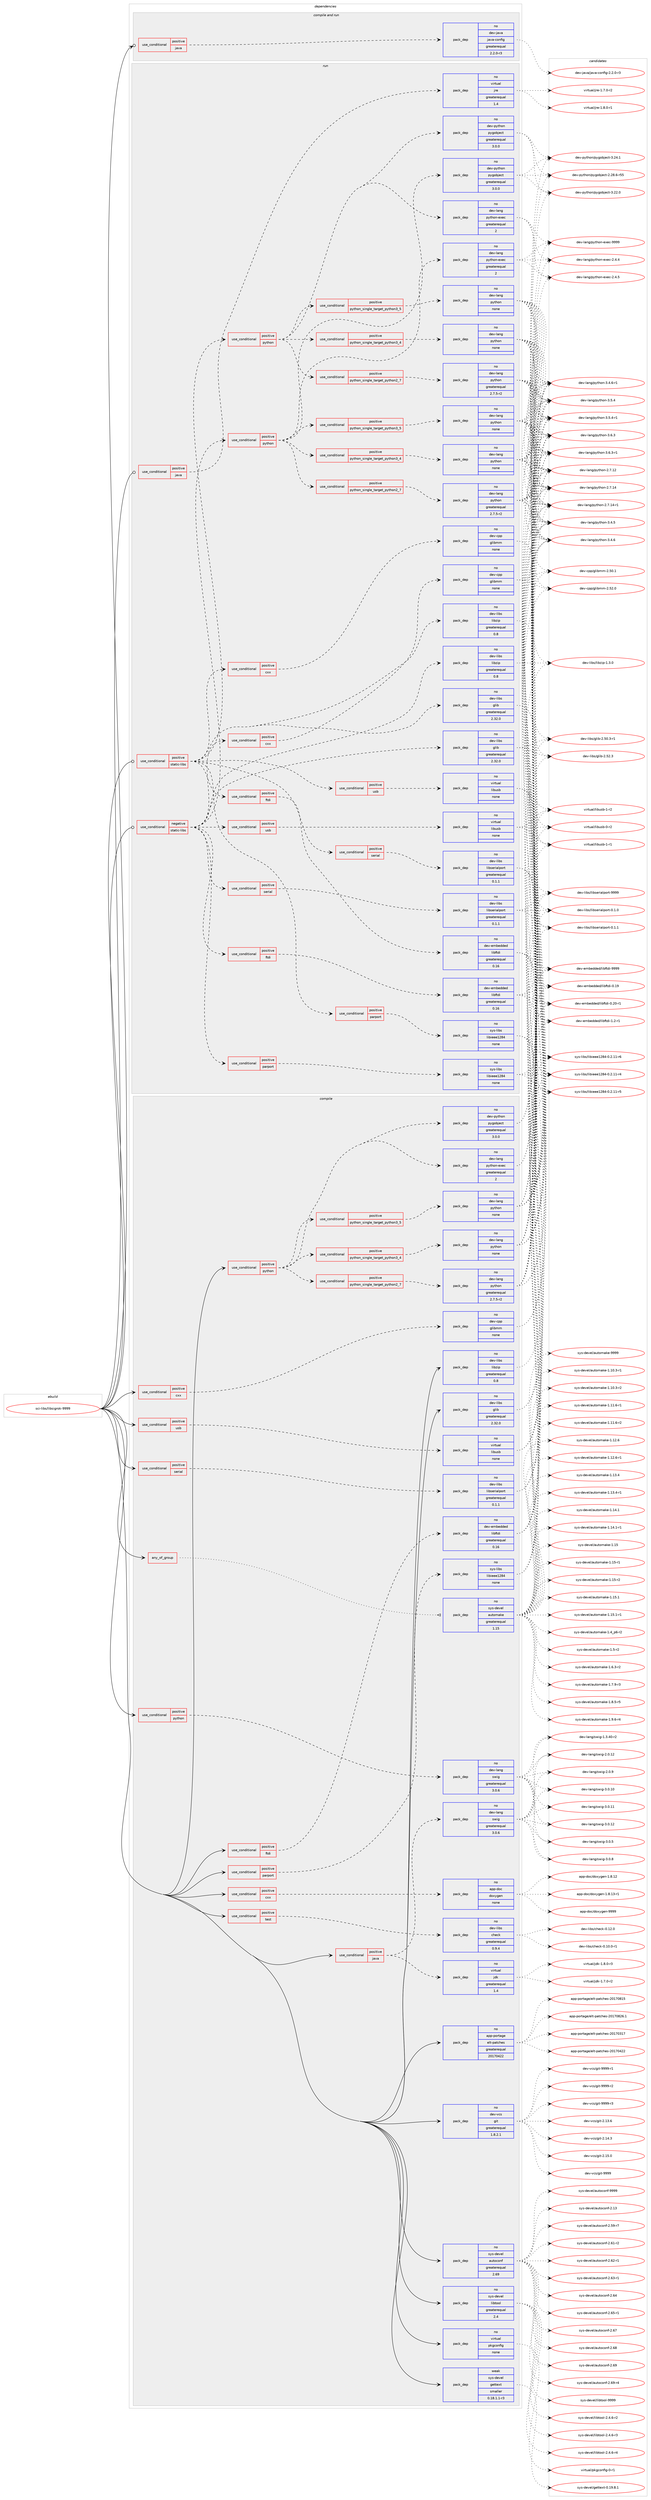 digraph prolog {

# *************
# Graph options
# *************

newrank=true;
concentrate=true;
compound=true;
graph [rankdir=LR,fontname=Helvetica,fontsize=10,ranksep=1.5];#, ranksep=2.5, nodesep=0.2];
edge  [arrowhead=vee];
node  [fontname=Helvetica,fontsize=10];

# **********
# The ebuild
# **********

subgraph cluster_leftcol {
color=gray;
rank=same;
label=<<i>ebuild</i>>;
id [label="sci-libs/libsigrok-9999", color=red, width=4, href="../sci-libs/libsigrok-9999.svg"];
}

# ****************
# The dependencies
# ****************

subgraph cluster_midcol {
color=gray;
label=<<i>dependencies</i>>;
subgraph cluster_compile {
fillcolor="#eeeeee";
style=filled;
label=<<i>compile</i>>;
subgraph any14 {
dependency1160 [label=<<TABLE BORDER="0" CELLBORDER="1" CELLSPACING="0" CELLPADDING="4"><TR><TD CELLPADDING="10">any_of_group</TD></TR></TABLE>>, shape=none, color=red];subgraph pack837 {
dependency1161 [label=<<TABLE BORDER="0" CELLBORDER="1" CELLSPACING="0" CELLPADDING="4" WIDTH="220"><TR><TD ROWSPAN="6" CELLPADDING="30">pack_dep</TD></TR><TR><TD WIDTH="110">no</TD></TR><TR><TD>sys-devel</TD></TR><TR><TD>automake</TD></TR><TR><TD>greaterequal</TD></TR><TR><TD>1.15</TD></TR></TABLE>>, shape=none, color=blue];
}
dependency1160:e -> dependency1161:w [weight=20,style="dotted",arrowhead="oinv"];
}
id:e -> dependency1160:w [weight=20,style="solid",arrowhead="vee"];
subgraph cond309 {
dependency1162 [label=<<TABLE BORDER="0" CELLBORDER="1" CELLSPACING="0" CELLPADDING="4"><TR><TD ROWSPAN="3" CELLPADDING="10">use_conditional</TD></TR><TR><TD>positive</TD></TR><TR><TD>cxx</TD></TR></TABLE>>, shape=none, color=red];
subgraph pack838 {
dependency1163 [label=<<TABLE BORDER="0" CELLBORDER="1" CELLSPACING="0" CELLPADDING="4" WIDTH="220"><TR><TD ROWSPAN="6" CELLPADDING="30">pack_dep</TD></TR><TR><TD WIDTH="110">no</TD></TR><TR><TD>app-doc</TD></TR><TR><TD>doxygen</TD></TR><TR><TD>none</TD></TR><TR><TD></TD></TR></TABLE>>, shape=none, color=blue];
}
dependency1162:e -> dependency1163:w [weight=20,style="dashed",arrowhead="vee"];
}
id:e -> dependency1162:w [weight=20,style="solid",arrowhead="vee"];
subgraph cond310 {
dependency1164 [label=<<TABLE BORDER="0" CELLBORDER="1" CELLSPACING="0" CELLPADDING="4"><TR><TD ROWSPAN="3" CELLPADDING="10">use_conditional</TD></TR><TR><TD>positive</TD></TR><TR><TD>cxx</TD></TR></TABLE>>, shape=none, color=red];
subgraph pack839 {
dependency1165 [label=<<TABLE BORDER="0" CELLBORDER="1" CELLSPACING="0" CELLPADDING="4" WIDTH="220"><TR><TD ROWSPAN="6" CELLPADDING="30">pack_dep</TD></TR><TR><TD WIDTH="110">no</TD></TR><TR><TD>dev-cpp</TD></TR><TR><TD>glibmm</TD></TR><TR><TD>none</TD></TR><TR><TD></TD></TR></TABLE>>, shape=none, color=blue];
}
dependency1164:e -> dependency1165:w [weight=20,style="dashed",arrowhead="vee"];
}
id:e -> dependency1164:w [weight=20,style="solid",arrowhead="vee"];
subgraph cond311 {
dependency1166 [label=<<TABLE BORDER="0" CELLBORDER="1" CELLSPACING="0" CELLPADDING="4"><TR><TD ROWSPAN="3" CELLPADDING="10">use_conditional</TD></TR><TR><TD>positive</TD></TR><TR><TD>ftdi</TD></TR></TABLE>>, shape=none, color=red];
subgraph pack840 {
dependency1167 [label=<<TABLE BORDER="0" CELLBORDER="1" CELLSPACING="0" CELLPADDING="4" WIDTH="220"><TR><TD ROWSPAN="6" CELLPADDING="30">pack_dep</TD></TR><TR><TD WIDTH="110">no</TD></TR><TR><TD>dev-embedded</TD></TR><TR><TD>libftdi</TD></TR><TR><TD>greaterequal</TD></TR><TR><TD>0.16</TD></TR></TABLE>>, shape=none, color=blue];
}
dependency1166:e -> dependency1167:w [weight=20,style="dashed",arrowhead="vee"];
}
id:e -> dependency1166:w [weight=20,style="solid",arrowhead="vee"];
subgraph cond312 {
dependency1168 [label=<<TABLE BORDER="0" CELLBORDER="1" CELLSPACING="0" CELLPADDING="4"><TR><TD ROWSPAN="3" CELLPADDING="10">use_conditional</TD></TR><TR><TD>positive</TD></TR><TR><TD>java</TD></TR></TABLE>>, shape=none, color=red];
subgraph pack841 {
dependency1169 [label=<<TABLE BORDER="0" CELLBORDER="1" CELLSPACING="0" CELLPADDING="4" WIDTH="220"><TR><TD ROWSPAN="6" CELLPADDING="30">pack_dep</TD></TR><TR><TD WIDTH="110">no</TD></TR><TR><TD>dev-lang</TD></TR><TR><TD>swig</TD></TR><TR><TD>greaterequal</TD></TR><TR><TD>3.0.6</TD></TR></TABLE>>, shape=none, color=blue];
}
dependency1168:e -> dependency1169:w [weight=20,style="dashed",arrowhead="vee"];
subgraph pack842 {
dependency1170 [label=<<TABLE BORDER="0" CELLBORDER="1" CELLSPACING="0" CELLPADDING="4" WIDTH="220"><TR><TD ROWSPAN="6" CELLPADDING="30">pack_dep</TD></TR><TR><TD WIDTH="110">no</TD></TR><TR><TD>virtual</TD></TR><TR><TD>jdk</TD></TR><TR><TD>greaterequal</TD></TR><TR><TD>1.4</TD></TR></TABLE>>, shape=none, color=blue];
}
dependency1168:e -> dependency1170:w [weight=20,style="dashed",arrowhead="vee"];
}
id:e -> dependency1168:w [weight=20,style="solid",arrowhead="vee"];
subgraph cond313 {
dependency1171 [label=<<TABLE BORDER="0" CELLBORDER="1" CELLSPACING="0" CELLPADDING="4"><TR><TD ROWSPAN="3" CELLPADDING="10">use_conditional</TD></TR><TR><TD>positive</TD></TR><TR><TD>parport</TD></TR></TABLE>>, shape=none, color=red];
subgraph pack843 {
dependency1172 [label=<<TABLE BORDER="0" CELLBORDER="1" CELLSPACING="0" CELLPADDING="4" WIDTH="220"><TR><TD ROWSPAN="6" CELLPADDING="30">pack_dep</TD></TR><TR><TD WIDTH="110">no</TD></TR><TR><TD>sys-libs</TD></TR><TR><TD>libieee1284</TD></TR><TR><TD>none</TD></TR><TR><TD></TD></TR></TABLE>>, shape=none, color=blue];
}
dependency1171:e -> dependency1172:w [weight=20,style="dashed",arrowhead="vee"];
}
id:e -> dependency1171:w [weight=20,style="solid",arrowhead="vee"];
subgraph cond314 {
dependency1173 [label=<<TABLE BORDER="0" CELLBORDER="1" CELLSPACING="0" CELLPADDING="4"><TR><TD ROWSPAN="3" CELLPADDING="10">use_conditional</TD></TR><TR><TD>positive</TD></TR><TR><TD>python</TD></TR></TABLE>>, shape=none, color=red];
subgraph cond315 {
dependency1174 [label=<<TABLE BORDER="0" CELLBORDER="1" CELLSPACING="0" CELLPADDING="4"><TR><TD ROWSPAN="3" CELLPADDING="10">use_conditional</TD></TR><TR><TD>positive</TD></TR><TR><TD>python_single_target_python2_7</TD></TR></TABLE>>, shape=none, color=red];
subgraph pack844 {
dependency1175 [label=<<TABLE BORDER="0" CELLBORDER="1" CELLSPACING="0" CELLPADDING="4" WIDTH="220"><TR><TD ROWSPAN="6" CELLPADDING="30">pack_dep</TD></TR><TR><TD WIDTH="110">no</TD></TR><TR><TD>dev-lang</TD></TR><TR><TD>python</TD></TR><TR><TD>greaterequal</TD></TR><TR><TD>2.7.5-r2</TD></TR></TABLE>>, shape=none, color=blue];
}
dependency1174:e -> dependency1175:w [weight=20,style="dashed",arrowhead="vee"];
}
dependency1173:e -> dependency1174:w [weight=20,style="dashed",arrowhead="vee"];
subgraph cond316 {
dependency1176 [label=<<TABLE BORDER="0" CELLBORDER="1" CELLSPACING="0" CELLPADDING="4"><TR><TD ROWSPAN="3" CELLPADDING="10">use_conditional</TD></TR><TR><TD>positive</TD></TR><TR><TD>python_single_target_python3_4</TD></TR></TABLE>>, shape=none, color=red];
subgraph pack845 {
dependency1177 [label=<<TABLE BORDER="0" CELLBORDER="1" CELLSPACING="0" CELLPADDING="4" WIDTH="220"><TR><TD ROWSPAN="6" CELLPADDING="30">pack_dep</TD></TR><TR><TD WIDTH="110">no</TD></TR><TR><TD>dev-lang</TD></TR><TR><TD>python</TD></TR><TR><TD>none</TD></TR><TR><TD></TD></TR></TABLE>>, shape=none, color=blue];
}
dependency1176:e -> dependency1177:w [weight=20,style="dashed",arrowhead="vee"];
}
dependency1173:e -> dependency1176:w [weight=20,style="dashed",arrowhead="vee"];
subgraph cond317 {
dependency1178 [label=<<TABLE BORDER="0" CELLBORDER="1" CELLSPACING="0" CELLPADDING="4"><TR><TD ROWSPAN="3" CELLPADDING="10">use_conditional</TD></TR><TR><TD>positive</TD></TR><TR><TD>python_single_target_python3_5</TD></TR></TABLE>>, shape=none, color=red];
subgraph pack846 {
dependency1179 [label=<<TABLE BORDER="0" CELLBORDER="1" CELLSPACING="0" CELLPADDING="4" WIDTH="220"><TR><TD ROWSPAN="6" CELLPADDING="30">pack_dep</TD></TR><TR><TD WIDTH="110">no</TD></TR><TR><TD>dev-lang</TD></TR><TR><TD>python</TD></TR><TR><TD>none</TD></TR><TR><TD></TD></TR></TABLE>>, shape=none, color=blue];
}
dependency1178:e -> dependency1179:w [weight=20,style="dashed",arrowhead="vee"];
}
dependency1173:e -> dependency1178:w [weight=20,style="dashed",arrowhead="vee"];
subgraph pack847 {
dependency1180 [label=<<TABLE BORDER="0" CELLBORDER="1" CELLSPACING="0" CELLPADDING="4" WIDTH="220"><TR><TD ROWSPAN="6" CELLPADDING="30">pack_dep</TD></TR><TR><TD WIDTH="110">no</TD></TR><TR><TD>dev-lang</TD></TR><TR><TD>python-exec</TD></TR><TR><TD>greaterequal</TD></TR><TR><TD>2</TD></TR></TABLE>>, shape=none, color=blue];
}
dependency1173:e -> dependency1180:w [weight=20,style="dashed",arrowhead="vee"];
subgraph pack848 {
dependency1181 [label=<<TABLE BORDER="0" CELLBORDER="1" CELLSPACING="0" CELLPADDING="4" WIDTH="220"><TR><TD ROWSPAN="6" CELLPADDING="30">pack_dep</TD></TR><TR><TD WIDTH="110">no</TD></TR><TR><TD>dev-python</TD></TR><TR><TD>pygobject</TD></TR><TR><TD>greaterequal</TD></TR><TR><TD>3.0.0</TD></TR></TABLE>>, shape=none, color=blue];
}
dependency1173:e -> dependency1181:w [weight=20,style="dashed",arrowhead="vee"];
}
id:e -> dependency1173:w [weight=20,style="solid",arrowhead="vee"];
subgraph cond318 {
dependency1182 [label=<<TABLE BORDER="0" CELLBORDER="1" CELLSPACING="0" CELLPADDING="4"><TR><TD ROWSPAN="3" CELLPADDING="10">use_conditional</TD></TR><TR><TD>positive</TD></TR><TR><TD>python</TD></TR></TABLE>>, shape=none, color=red];
subgraph pack849 {
dependency1183 [label=<<TABLE BORDER="0" CELLBORDER="1" CELLSPACING="0" CELLPADDING="4" WIDTH="220"><TR><TD ROWSPAN="6" CELLPADDING="30">pack_dep</TD></TR><TR><TD WIDTH="110">no</TD></TR><TR><TD>dev-lang</TD></TR><TR><TD>swig</TD></TR><TR><TD>greaterequal</TD></TR><TR><TD>3.0.6</TD></TR></TABLE>>, shape=none, color=blue];
}
dependency1182:e -> dependency1183:w [weight=20,style="dashed",arrowhead="vee"];
}
id:e -> dependency1182:w [weight=20,style="solid",arrowhead="vee"];
subgraph cond319 {
dependency1184 [label=<<TABLE BORDER="0" CELLBORDER="1" CELLSPACING="0" CELLPADDING="4"><TR><TD ROWSPAN="3" CELLPADDING="10">use_conditional</TD></TR><TR><TD>positive</TD></TR><TR><TD>serial</TD></TR></TABLE>>, shape=none, color=red];
subgraph pack850 {
dependency1185 [label=<<TABLE BORDER="0" CELLBORDER="1" CELLSPACING="0" CELLPADDING="4" WIDTH="220"><TR><TD ROWSPAN="6" CELLPADDING="30">pack_dep</TD></TR><TR><TD WIDTH="110">no</TD></TR><TR><TD>dev-libs</TD></TR><TR><TD>libserialport</TD></TR><TR><TD>greaterequal</TD></TR><TR><TD>0.1.1</TD></TR></TABLE>>, shape=none, color=blue];
}
dependency1184:e -> dependency1185:w [weight=20,style="dashed",arrowhead="vee"];
}
id:e -> dependency1184:w [weight=20,style="solid",arrowhead="vee"];
subgraph cond320 {
dependency1186 [label=<<TABLE BORDER="0" CELLBORDER="1" CELLSPACING="0" CELLPADDING="4"><TR><TD ROWSPAN="3" CELLPADDING="10">use_conditional</TD></TR><TR><TD>positive</TD></TR><TR><TD>test</TD></TR></TABLE>>, shape=none, color=red];
subgraph pack851 {
dependency1187 [label=<<TABLE BORDER="0" CELLBORDER="1" CELLSPACING="0" CELLPADDING="4" WIDTH="220"><TR><TD ROWSPAN="6" CELLPADDING="30">pack_dep</TD></TR><TR><TD WIDTH="110">no</TD></TR><TR><TD>dev-libs</TD></TR><TR><TD>check</TD></TR><TR><TD>greaterequal</TD></TR><TR><TD>0.9.4</TD></TR></TABLE>>, shape=none, color=blue];
}
dependency1186:e -> dependency1187:w [weight=20,style="dashed",arrowhead="vee"];
}
id:e -> dependency1186:w [weight=20,style="solid",arrowhead="vee"];
subgraph cond321 {
dependency1188 [label=<<TABLE BORDER="0" CELLBORDER="1" CELLSPACING="0" CELLPADDING="4"><TR><TD ROWSPAN="3" CELLPADDING="10">use_conditional</TD></TR><TR><TD>positive</TD></TR><TR><TD>usb</TD></TR></TABLE>>, shape=none, color=red];
subgraph pack852 {
dependency1189 [label=<<TABLE BORDER="0" CELLBORDER="1" CELLSPACING="0" CELLPADDING="4" WIDTH="220"><TR><TD ROWSPAN="6" CELLPADDING="30">pack_dep</TD></TR><TR><TD WIDTH="110">no</TD></TR><TR><TD>virtual</TD></TR><TR><TD>libusb</TD></TR><TR><TD>none</TD></TR><TR><TD></TD></TR></TABLE>>, shape=none, color=blue];
}
dependency1188:e -> dependency1189:w [weight=20,style="dashed",arrowhead="vee"];
}
id:e -> dependency1188:w [weight=20,style="solid",arrowhead="vee"];
subgraph pack853 {
dependency1190 [label=<<TABLE BORDER="0" CELLBORDER="1" CELLSPACING="0" CELLPADDING="4" WIDTH="220"><TR><TD ROWSPAN="6" CELLPADDING="30">pack_dep</TD></TR><TR><TD WIDTH="110">no</TD></TR><TR><TD>app-portage</TD></TR><TR><TD>elt-patches</TD></TR><TR><TD>greaterequal</TD></TR><TR><TD>20170422</TD></TR></TABLE>>, shape=none, color=blue];
}
id:e -> dependency1190:w [weight=20,style="solid",arrowhead="vee"];
subgraph pack854 {
dependency1191 [label=<<TABLE BORDER="0" CELLBORDER="1" CELLSPACING="0" CELLPADDING="4" WIDTH="220"><TR><TD ROWSPAN="6" CELLPADDING="30">pack_dep</TD></TR><TR><TD WIDTH="110">no</TD></TR><TR><TD>dev-libs</TD></TR><TR><TD>glib</TD></TR><TR><TD>greaterequal</TD></TR><TR><TD>2.32.0</TD></TR></TABLE>>, shape=none, color=blue];
}
id:e -> dependency1191:w [weight=20,style="solid",arrowhead="vee"];
subgraph pack855 {
dependency1192 [label=<<TABLE BORDER="0" CELLBORDER="1" CELLSPACING="0" CELLPADDING="4" WIDTH="220"><TR><TD ROWSPAN="6" CELLPADDING="30">pack_dep</TD></TR><TR><TD WIDTH="110">no</TD></TR><TR><TD>dev-libs</TD></TR><TR><TD>libzip</TD></TR><TR><TD>greaterequal</TD></TR><TR><TD>0.8</TD></TR></TABLE>>, shape=none, color=blue];
}
id:e -> dependency1192:w [weight=20,style="solid",arrowhead="vee"];
subgraph pack856 {
dependency1193 [label=<<TABLE BORDER="0" CELLBORDER="1" CELLSPACING="0" CELLPADDING="4" WIDTH="220"><TR><TD ROWSPAN="6" CELLPADDING="30">pack_dep</TD></TR><TR><TD WIDTH="110">no</TD></TR><TR><TD>dev-vcs</TD></TR><TR><TD>git</TD></TR><TR><TD>greaterequal</TD></TR><TR><TD>1.8.2.1</TD></TR></TABLE>>, shape=none, color=blue];
}
id:e -> dependency1193:w [weight=20,style="solid",arrowhead="vee"];
subgraph pack857 {
dependency1194 [label=<<TABLE BORDER="0" CELLBORDER="1" CELLSPACING="0" CELLPADDING="4" WIDTH="220"><TR><TD ROWSPAN="6" CELLPADDING="30">pack_dep</TD></TR><TR><TD WIDTH="110">no</TD></TR><TR><TD>sys-devel</TD></TR><TR><TD>autoconf</TD></TR><TR><TD>greaterequal</TD></TR><TR><TD>2.69</TD></TR></TABLE>>, shape=none, color=blue];
}
id:e -> dependency1194:w [weight=20,style="solid",arrowhead="vee"];
subgraph pack858 {
dependency1195 [label=<<TABLE BORDER="0" CELLBORDER="1" CELLSPACING="0" CELLPADDING="4" WIDTH="220"><TR><TD ROWSPAN="6" CELLPADDING="30">pack_dep</TD></TR><TR><TD WIDTH="110">no</TD></TR><TR><TD>sys-devel</TD></TR><TR><TD>libtool</TD></TR><TR><TD>greaterequal</TD></TR><TR><TD>2.4</TD></TR></TABLE>>, shape=none, color=blue];
}
id:e -> dependency1195:w [weight=20,style="solid",arrowhead="vee"];
subgraph pack859 {
dependency1196 [label=<<TABLE BORDER="0" CELLBORDER="1" CELLSPACING="0" CELLPADDING="4" WIDTH="220"><TR><TD ROWSPAN="6" CELLPADDING="30">pack_dep</TD></TR><TR><TD WIDTH="110">no</TD></TR><TR><TD>virtual</TD></TR><TR><TD>pkgconfig</TD></TR><TR><TD>none</TD></TR><TR><TD></TD></TR></TABLE>>, shape=none, color=blue];
}
id:e -> dependency1196:w [weight=20,style="solid",arrowhead="vee"];
subgraph pack860 {
dependency1197 [label=<<TABLE BORDER="0" CELLBORDER="1" CELLSPACING="0" CELLPADDING="4" WIDTH="220"><TR><TD ROWSPAN="6" CELLPADDING="30">pack_dep</TD></TR><TR><TD WIDTH="110">weak</TD></TR><TR><TD>sys-devel</TD></TR><TR><TD>gettext</TD></TR><TR><TD>smaller</TD></TR><TR><TD>0.18.1.1-r3</TD></TR></TABLE>>, shape=none, color=blue];
}
id:e -> dependency1197:w [weight=20,style="solid",arrowhead="vee"];
}
subgraph cluster_compileandrun {
fillcolor="#eeeeee";
style=filled;
label=<<i>compile and run</i>>;
subgraph cond322 {
dependency1198 [label=<<TABLE BORDER="0" CELLBORDER="1" CELLSPACING="0" CELLPADDING="4"><TR><TD ROWSPAN="3" CELLPADDING="10">use_conditional</TD></TR><TR><TD>positive</TD></TR><TR><TD>java</TD></TR></TABLE>>, shape=none, color=red];
subgraph pack861 {
dependency1199 [label=<<TABLE BORDER="0" CELLBORDER="1" CELLSPACING="0" CELLPADDING="4" WIDTH="220"><TR><TD ROWSPAN="6" CELLPADDING="30">pack_dep</TD></TR><TR><TD WIDTH="110">no</TD></TR><TR><TD>dev-java</TD></TR><TR><TD>java-config</TD></TR><TR><TD>greaterequal</TD></TR><TR><TD>2.2.0-r3</TD></TR></TABLE>>, shape=none, color=blue];
}
dependency1198:e -> dependency1199:w [weight=20,style="dashed",arrowhead="vee"];
}
id:e -> dependency1198:w [weight=20,style="solid",arrowhead="odotvee"];
}
subgraph cluster_run {
fillcolor="#eeeeee";
style=filled;
label=<<i>run</i>>;
subgraph cond323 {
dependency1200 [label=<<TABLE BORDER="0" CELLBORDER="1" CELLSPACING="0" CELLPADDING="4"><TR><TD ROWSPAN="3" CELLPADDING="10">use_conditional</TD></TR><TR><TD>negative</TD></TR><TR><TD>static-libs</TD></TR></TABLE>>, shape=none, color=red];
subgraph pack862 {
dependency1201 [label=<<TABLE BORDER="0" CELLBORDER="1" CELLSPACING="0" CELLPADDING="4" WIDTH="220"><TR><TD ROWSPAN="6" CELLPADDING="30">pack_dep</TD></TR><TR><TD WIDTH="110">no</TD></TR><TR><TD>dev-libs</TD></TR><TR><TD>glib</TD></TR><TR><TD>greaterequal</TD></TR><TR><TD>2.32.0</TD></TR></TABLE>>, shape=none, color=blue];
}
dependency1200:e -> dependency1201:w [weight=20,style="dashed",arrowhead="vee"];
subgraph pack863 {
dependency1202 [label=<<TABLE BORDER="0" CELLBORDER="1" CELLSPACING="0" CELLPADDING="4" WIDTH="220"><TR><TD ROWSPAN="6" CELLPADDING="30">pack_dep</TD></TR><TR><TD WIDTH="110">no</TD></TR><TR><TD>dev-libs</TD></TR><TR><TD>libzip</TD></TR><TR><TD>greaterequal</TD></TR><TR><TD>0.8</TD></TR></TABLE>>, shape=none, color=blue];
}
dependency1200:e -> dependency1202:w [weight=20,style="dashed",arrowhead="vee"];
subgraph cond324 {
dependency1203 [label=<<TABLE BORDER="0" CELLBORDER="1" CELLSPACING="0" CELLPADDING="4"><TR><TD ROWSPAN="3" CELLPADDING="10">use_conditional</TD></TR><TR><TD>positive</TD></TR><TR><TD>cxx</TD></TR></TABLE>>, shape=none, color=red];
subgraph pack864 {
dependency1204 [label=<<TABLE BORDER="0" CELLBORDER="1" CELLSPACING="0" CELLPADDING="4" WIDTH="220"><TR><TD ROWSPAN="6" CELLPADDING="30">pack_dep</TD></TR><TR><TD WIDTH="110">no</TD></TR><TR><TD>dev-cpp</TD></TR><TR><TD>glibmm</TD></TR><TR><TD>none</TD></TR><TR><TD></TD></TR></TABLE>>, shape=none, color=blue];
}
dependency1203:e -> dependency1204:w [weight=20,style="dashed",arrowhead="vee"];
}
dependency1200:e -> dependency1203:w [weight=20,style="dashed",arrowhead="vee"];
subgraph cond325 {
dependency1205 [label=<<TABLE BORDER="0" CELLBORDER="1" CELLSPACING="0" CELLPADDING="4"><TR><TD ROWSPAN="3" CELLPADDING="10">use_conditional</TD></TR><TR><TD>positive</TD></TR><TR><TD>python</TD></TR></TABLE>>, shape=none, color=red];
subgraph cond326 {
dependency1206 [label=<<TABLE BORDER="0" CELLBORDER="1" CELLSPACING="0" CELLPADDING="4"><TR><TD ROWSPAN="3" CELLPADDING="10">use_conditional</TD></TR><TR><TD>positive</TD></TR><TR><TD>python_single_target_python2_7</TD></TR></TABLE>>, shape=none, color=red];
subgraph pack865 {
dependency1207 [label=<<TABLE BORDER="0" CELLBORDER="1" CELLSPACING="0" CELLPADDING="4" WIDTH="220"><TR><TD ROWSPAN="6" CELLPADDING="30">pack_dep</TD></TR><TR><TD WIDTH="110">no</TD></TR><TR><TD>dev-lang</TD></TR><TR><TD>python</TD></TR><TR><TD>greaterequal</TD></TR><TR><TD>2.7.5-r2</TD></TR></TABLE>>, shape=none, color=blue];
}
dependency1206:e -> dependency1207:w [weight=20,style="dashed",arrowhead="vee"];
}
dependency1205:e -> dependency1206:w [weight=20,style="dashed",arrowhead="vee"];
subgraph cond327 {
dependency1208 [label=<<TABLE BORDER="0" CELLBORDER="1" CELLSPACING="0" CELLPADDING="4"><TR><TD ROWSPAN="3" CELLPADDING="10">use_conditional</TD></TR><TR><TD>positive</TD></TR><TR><TD>python_single_target_python3_4</TD></TR></TABLE>>, shape=none, color=red];
subgraph pack866 {
dependency1209 [label=<<TABLE BORDER="0" CELLBORDER="1" CELLSPACING="0" CELLPADDING="4" WIDTH="220"><TR><TD ROWSPAN="6" CELLPADDING="30">pack_dep</TD></TR><TR><TD WIDTH="110">no</TD></TR><TR><TD>dev-lang</TD></TR><TR><TD>python</TD></TR><TR><TD>none</TD></TR><TR><TD></TD></TR></TABLE>>, shape=none, color=blue];
}
dependency1208:e -> dependency1209:w [weight=20,style="dashed",arrowhead="vee"];
}
dependency1205:e -> dependency1208:w [weight=20,style="dashed",arrowhead="vee"];
subgraph cond328 {
dependency1210 [label=<<TABLE BORDER="0" CELLBORDER="1" CELLSPACING="0" CELLPADDING="4"><TR><TD ROWSPAN="3" CELLPADDING="10">use_conditional</TD></TR><TR><TD>positive</TD></TR><TR><TD>python_single_target_python3_5</TD></TR></TABLE>>, shape=none, color=red];
subgraph pack867 {
dependency1211 [label=<<TABLE BORDER="0" CELLBORDER="1" CELLSPACING="0" CELLPADDING="4" WIDTH="220"><TR><TD ROWSPAN="6" CELLPADDING="30">pack_dep</TD></TR><TR><TD WIDTH="110">no</TD></TR><TR><TD>dev-lang</TD></TR><TR><TD>python</TD></TR><TR><TD>none</TD></TR><TR><TD></TD></TR></TABLE>>, shape=none, color=blue];
}
dependency1210:e -> dependency1211:w [weight=20,style="dashed",arrowhead="vee"];
}
dependency1205:e -> dependency1210:w [weight=20,style="dashed",arrowhead="vee"];
subgraph pack868 {
dependency1212 [label=<<TABLE BORDER="0" CELLBORDER="1" CELLSPACING="0" CELLPADDING="4" WIDTH="220"><TR><TD ROWSPAN="6" CELLPADDING="30">pack_dep</TD></TR><TR><TD WIDTH="110">no</TD></TR><TR><TD>dev-lang</TD></TR><TR><TD>python-exec</TD></TR><TR><TD>greaterequal</TD></TR><TR><TD>2</TD></TR></TABLE>>, shape=none, color=blue];
}
dependency1205:e -> dependency1212:w [weight=20,style="dashed",arrowhead="vee"];
subgraph pack869 {
dependency1213 [label=<<TABLE BORDER="0" CELLBORDER="1" CELLSPACING="0" CELLPADDING="4" WIDTH="220"><TR><TD ROWSPAN="6" CELLPADDING="30">pack_dep</TD></TR><TR><TD WIDTH="110">no</TD></TR><TR><TD>dev-python</TD></TR><TR><TD>pygobject</TD></TR><TR><TD>greaterequal</TD></TR><TR><TD>3.0.0</TD></TR></TABLE>>, shape=none, color=blue];
}
dependency1205:e -> dependency1213:w [weight=20,style="dashed",arrowhead="vee"];
}
dependency1200:e -> dependency1205:w [weight=20,style="dashed",arrowhead="vee"];
subgraph cond329 {
dependency1214 [label=<<TABLE BORDER="0" CELLBORDER="1" CELLSPACING="0" CELLPADDING="4"><TR><TD ROWSPAN="3" CELLPADDING="10">use_conditional</TD></TR><TR><TD>positive</TD></TR><TR><TD>ftdi</TD></TR></TABLE>>, shape=none, color=red];
subgraph pack870 {
dependency1215 [label=<<TABLE BORDER="0" CELLBORDER="1" CELLSPACING="0" CELLPADDING="4" WIDTH="220"><TR><TD ROWSPAN="6" CELLPADDING="30">pack_dep</TD></TR><TR><TD WIDTH="110">no</TD></TR><TR><TD>dev-embedded</TD></TR><TR><TD>libftdi</TD></TR><TR><TD>greaterequal</TD></TR><TR><TD>0.16</TD></TR></TABLE>>, shape=none, color=blue];
}
dependency1214:e -> dependency1215:w [weight=20,style="dashed",arrowhead="vee"];
}
dependency1200:e -> dependency1214:w [weight=20,style="dashed",arrowhead="vee"];
subgraph cond330 {
dependency1216 [label=<<TABLE BORDER="0" CELLBORDER="1" CELLSPACING="0" CELLPADDING="4"><TR><TD ROWSPAN="3" CELLPADDING="10">use_conditional</TD></TR><TR><TD>positive</TD></TR><TR><TD>parport</TD></TR></TABLE>>, shape=none, color=red];
subgraph pack871 {
dependency1217 [label=<<TABLE BORDER="0" CELLBORDER="1" CELLSPACING="0" CELLPADDING="4" WIDTH="220"><TR><TD ROWSPAN="6" CELLPADDING="30">pack_dep</TD></TR><TR><TD WIDTH="110">no</TD></TR><TR><TD>sys-libs</TD></TR><TR><TD>libieee1284</TD></TR><TR><TD>none</TD></TR><TR><TD></TD></TR></TABLE>>, shape=none, color=blue];
}
dependency1216:e -> dependency1217:w [weight=20,style="dashed",arrowhead="vee"];
}
dependency1200:e -> dependency1216:w [weight=20,style="dashed",arrowhead="vee"];
subgraph cond331 {
dependency1218 [label=<<TABLE BORDER="0" CELLBORDER="1" CELLSPACING="0" CELLPADDING="4"><TR><TD ROWSPAN="3" CELLPADDING="10">use_conditional</TD></TR><TR><TD>positive</TD></TR><TR><TD>serial</TD></TR></TABLE>>, shape=none, color=red];
subgraph pack872 {
dependency1219 [label=<<TABLE BORDER="0" CELLBORDER="1" CELLSPACING="0" CELLPADDING="4" WIDTH="220"><TR><TD ROWSPAN="6" CELLPADDING="30">pack_dep</TD></TR><TR><TD WIDTH="110">no</TD></TR><TR><TD>dev-libs</TD></TR><TR><TD>libserialport</TD></TR><TR><TD>greaterequal</TD></TR><TR><TD>0.1.1</TD></TR></TABLE>>, shape=none, color=blue];
}
dependency1218:e -> dependency1219:w [weight=20,style="dashed",arrowhead="vee"];
}
dependency1200:e -> dependency1218:w [weight=20,style="dashed",arrowhead="vee"];
subgraph cond332 {
dependency1220 [label=<<TABLE BORDER="0" CELLBORDER="1" CELLSPACING="0" CELLPADDING="4"><TR><TD ROWSPAN="3" CELLPADDING="10">use_conditional</TD></TR><TR><TD>positive</TD></TR><TR><TD>usb</TD></TR></TABLE>>, shape=none, color=red];
subgraph pack873 {
dependency1221 [label=<<TABLE BORDER="0" CELLBORDER="1" CELLSPACING="0" CELLPADDING="4" WIDTH="220"><TR><TD ROWSPAN="6" CELLPADDING="30">pack_dep</TD></TR><TR><TD WIDTH="110">no</TD></TR><TR><TD>virtual</TD></TR><TR><TD>libusb</TD></TR><TR><TD>none</TD></TR><TR><TD></TD></TR></TABLE>>, shape=none, color=blue];
}
dependency1220:e -> dependency1221:w [weight=20,style="dashed",arrowhead="vee"];
}
dependency1200:e -> dependency1220:w [weight=20,style="dashed",arrowhead="vee"];
}
id:e -> dependency1200:w [weight=20,style="solid",arrowhead="odot"];
subgraph cond333 {
dependency1222 [label=<<TABLE BORDER="0" CELLBORDER="1" CELLSPACING="0" CELLPADDING="4"><TR><TD ROWSPAN="3" CELLPADDING="10">use_conditional</TD></TR><TR><TD>positive</TD></TR><TR><TD>java</TD></TR></TABLE>>, shape=none, color=red];
subgraph pack874 {
dependency1223 [label=<<TABLE BORDER="0" CELLBORDER="1" CELLSPACING="0" CELLPADDING="4" WIDTH="220"><TR><TD ROWSPAN="6" CELLPADDING="30">pack_dep</TD></TR><TR><TD WIDTH="110">no</TD></TR><TR><TD>virtual</TD></TR><TR><TD>jre</TD></TR><TR><TD>greaterequal</TD></TR><TR><TD>1.4</TD></TR></TABLE>>, shape=none, color=blue];
}
dependency1222:e -> dependency1223:w [weight=20,style="dashed",arrowhead="vee"];
}
id:e -> dependency1222:w [weight=20,style="solid",arrowhead="odot"];
subgraph cond334 {
dependency1224 [label=<<TABLE BORDER="0" CELLBORDER="1" CELLSPACING="0" CELLPADDING="4"><TR><TD ROWSPAN="3" CELLPADDING="10">use_conditional</TD></TR><TR><TD>positive</TD></TR><TR><TD>static-libs</TD></TR></TABLE>>, shape=none, color=red];
subgraph pack875 {
dependency1225 [label=<<TABLE BORDER="0" CELLBORDER="1" CELLSPACING="0" CELLPADDING="4" WIDTH="220"><TR><TD ROWSPAN="6" CELLPADDING="30">pack_dep</TD></TR><TR><TD WIDTH="110">no</TD></TR><TR><TD>dev-libs</TD></TR><TR><TD>glib</TD></TR><TR><TD>greaterequal</TD></TR><TR><TD>2.32.0</TD></TR></TABLE>>, shape=none, color=blue];
}
dependency1224:e -> dependency1225:w [weight=20,style="dashed",arrowhead="vee"];
subgraph pack876 {
dependency1226 [label=<<TABLE BORDER="0" CELLBORDER="1" CELLSPACING="0" CELLPADDING="4" WIDTH="220"><TR><TD ROWSPAN="6" CELLPADDING="30">pack_dep</TD></TR><TR><TD WIDTH="110">no</TD></TR><TR><TD>dev-libs</TD></TR><TR><TD>libzip</TD></TR><TR><TD>greaterequal</TD></TR><TR><TD>0.8</TD></TR></TABLE>>, shape=none, color=blue];
}
dependency1224:e -> dependency1226:w [weight=20,style="dashed",arrowhead="vee"];
subgraph cond335 {
dependency1227 [label=<<TABLE BORDER="0" CELLBORDER="1" CELLSPACING="0" CELLPADDING="4"><TR><TD ROWSPAN="3" CELLPADDING="10">use_conditional</TD></TR><TR><TD>positive</TD></TR><TR><TD>cxx</TD></TR></TABLE>>, shape=none, color=red];
subgraph pack877 {
dependency1228 [label=<<TABLE BORDER="0" CELLBORDER="1" CELLSPACING="0" CELLPADDING="4" WIDTH="220"><TR><TD ROWSPAN="6" CELLPADDING="30">pack_dep</TD></TR><TR><TD WIDTH="110">no</TD></TR><TR><TD>dev-cpp</TD></TR><TR><TD>glibmm</TD></TR><TR><TD>none</TD></TR><TR><TD></TD></TR></TABLE>>, shape=none, color=blue];
}
dependency1227:e -> dependency1228:w [weight=20,style="dashed",arrowhead="vee"];
}
dependency1224:e -> dependency1227:w [weight=20,style="dashed",arrowhead="vee"];
subgraph cond336 {
dependency1229 [label=<<TABLE BORDER="0" CELLBORDER="1" CELLSPACING="0" CELLPADDING="4"><TR><TD ROWSPAN="3" CELLPADDING="10">use_conditional</TD></TR><TR><TD>positive</TD></TR><TR><TD>python</TD></TR></TABLE>>, shape=none, color=red];
subgraph cond337 {
dependency1230 [label=<<TABLE BORDER="0" CELLBORDER="1" CELLSPACING="0" CELLPADDING="4"><TR><TD ROWSPAN="3" CELLPADDING="10">use_conditional</TD></TR><TR><TD>positive</TD></TR><TR><TD>python_single_target_python2_7</TD></TR></TABLE>>, shape=none, color=red];
subgraph pack878 {
dependency1231 [label=<<TABLE BORDER="0" CELLBORDER="1" CELLSPACING="0" CELLPADDING="4" WIDTH="220"><TR><TD ROWSPAN="6" CELLPADDING="30">pack_dep</TD></TR><TR><TD WIDTH="110">no</TD></TR><TR><TD>dev-lang</TD></TR><TR><TD>python</TD></TR><TR><TD>greaterequal</TD></TR><TR><TD>2.7.5-r2</TD></TR></TABLE>>, shape=none, color=blue];
}
dependency1230:e -> dependency1231:w [weight=20,style="dashed",arrowhead="vee"];
}
dependency1229:e -> dependency1230:w [weight=20,style="dashed",arrowhead="vee"];
subgraph cond338 {
dependency1232 [label=<<TABLE BORDER="0" CELLBORDER="1" CELLSPACING="0" CELLPADDING="4"><TR><TD ROWSPAN="3" CELLPADDING="10">use_conditional</TD></TR><TR><TD>positive</TD></TR><TR><TD>python_single_target_python3_4</TD></TR></TABLE>>, shape=none, color=red];
subgraph pack879 {
dependency1233 [label=<<TABLE BORDER="0" CELLBORDER="1" CELLSPACING="0" CELLPADDING="4" WIDTH="220"><TR><TD ROWSPAN="6" CELLPADDING="30">pack_dep</TD></TR><TR><TD WIDTH="110">no</TD></TR><TR><TD>dev-lang</TD></TR><TR><TD>python</TD></TR><TR><TD>none</TD></TR><TR><TD></TD></TR></TABLE>>, shape=none, color=blue];
}
dependency1232:e -> dependency1233:w [weight=20,style="dashed",arrowhead="vee"];
}
dependency1229:e -> dependency1232:w [weight=20,style="dashed",arrowhead="vee"];
subgraph cond339 {
dependency1234 [label=<<TABLE BORDER="0" CELLBORDER="1" CELLSPACING="0" CELLPADDING="4"><TR><TD ROWSPAN="3" CELLPADDING="10">use_conditional</TD></TR><TR><TD>positive</TD></TR><TR><TD>python_single_target_python3_5</TD></TR></TABLE>>, shape=none, color=red];
subgraph pack880 {
dependency1235 [label=<<TABLE BORDER="0" CELLBORDER="1" CELLSPACING="0" CELLPADDING="4" WIDTH="220"><TR><TD ROWSPAN="6" CELLPADDING="30">pack_dep</TD></TR><TR><TD WIDTH="110">no</TD></TR><TR><TD>dev-lang</TD></TR><TR><TD>python</TD></TR><TR><TD>none</TD></TR><TR><TD></TD></TR></TABLE>>, shape=none, color=blue];
}
dependency1234:e -> dependency1235:w [weight=20,style="dashed",arrowhead="vee"];
}
dependency1229:e -> dependency1234:w [weight=20,style="dashed",arrowhead="vee"];
subgraph pack881 {
dependency1236 [label=<<TABLE BORDER="0" CELLBORDER="1" CELLSPACING="0" CELLPADDING="4" WIDTH="220"><TR><TD ROWSPAN="6" CELLPADDING="30">pack_dep</TD></TR><TR><TD WIDTH="110">no</TD></TR><TR><TD>dev-lang</TD></TR><TR><TD>python-exec</TD></TR><TR><TD>greaterequal</TD></TR><TR><TD>2</TD></TR></TABLE>>, shape=none, color=blue];
}
dependency1229:e -> dependency1236:w [weight=20,style="dashed",arrowhead="vee"];
subgraph pack882 {
dependency1237 [label=<<TABLE BORDER="0" CELLBORDER="1" CELLSPACING="0" CELLPADDING="4" WIDTH="220"><TR><TD ROWSPAN="6" CELLPADDING="30">pack_dep</TD></TR><TR><TD WIDTH="110">no</TD></TR><TR><TD>dev-python</TD></TR><TR><TD>pygobject</TD></TR><TR><TD>greaterequal</TD></TR><TR><TD>3.0.0</TD></TR></TABLE>>, shape=none, color=blue];
}
dependency1229:e -> dependency1237:w [weight=20,style="dashed",arrowhead="vee"];
}
dependency1224:e -> dependency1229:w [weight=20,style="dashed",arrowhead="vee"];
subgraph cond340 {
dependency1238 [label=<<TABLE BORDER="0" CELLBORDER="1" CELLSPACING="0" CELLPADDING="4"><TR><TD ROWSPAN="3" CELLPADDING="10">use_conditional</TD></TR><TR><TD>positive</TD></TR><TR><TD>ftdi</TD></TR></TABLE>>, shape=none, color=red];
subgraph pack883 {
dependency1239 [label=<<TABLE BORDER="0" CELLBORDER="1" CELLSPACING="0" CELLPADDING="4" WIDTH="220"><TR><TD ROWSPAN="6" CELLPADDING="30">pack_dep</TD></TR><TR><TD WIDTH="110">no</TD></TR><TR><TD>dev-embedded</TD></TR><TR><TD>libftdi</TD></TR><TR><TD>greaterequal</TD></TR><TR><TD>0.16</TD></TR></TABLE>>, shape=none, color=blue];
}
dependency1238:e -> dependency1239:w [weight=20,style="dashed",arrowhead="vee"];
}
dependency1224:e -> dependency1238:w [weight=20,style="dashed",arrowhead="vee"];
subgraph cond341 {
dependency1240 [label=<<TABLE BORDER="0" CELLBORDER="1" CELLSPACING="0" CELLPADDING="4"><TR><TD ROWSPAN="3" CELLPADDING="10">use_conditional</TD></TR><TR><TD>positive</TD></TR><TR><TD>parport</TD></TR></TABLE>>, shape=none, color=red];
subgraph pack884 {
dependency1241 [label=<<TABLE BORDER="0" CELLBORDER="1" CELLSPACING="0" CELLPADDING="4" WIDTH="220"><TR><TD ROWSPAN="6" CELLPADDING="30">pack_dep</TD></TR><TR><TD WIDTH="110">no</TD></TR><TR><TD>sys-libs</TD></TR><TR><TD>libieee1284</TD></TR><TR><TD>none</TD></TR><TR><TD></TD></TR></TABLE>>, shape=none, color=blue];
}
dependency1240:e -> dependency1241:w [weight=20,style="dashed",arrowhead="vee"];
}
dependency1224:e -> dependency1240:w [weight=20,style="dashed",arrowhead="vee"];
subgraph cond342 {
dependency1242 [label=<<TABLE BORDER="0" CELLBORDER="1" CELLSPACING="0" CELLPADDING="4"><TR><TD ROWSPAN="3" CELLPADDING="10">use_conditional</TD></TR><TR><TD>positive</TD></TR><TR><TD>serial</TD></TR></TABLE>>, shape=none, color=red];
subgraph pack885 {
dependency1243 [label=<<TABLE BORDER="0" CELLBORDER="1" CELLSPACING="0" CELLPADDING="4" WIDTH="220"><TR><TD ROWSPAN="6" CELLPADDING="30">pack_dep</TD></TR><TR><TD WIDTH="110">no</TD></TR><TR><TD>dev-libs</TD></TR><TR><TD>libserialport</TD></TR><TR><TD>greaterequal</TD></TR><TR><TD>0.1.1</TD></TR></TABLE>>, shape=none, color=blue];
}
dependency1242:e -> dependency1243:w [weight=20,style="dashed",arrowhead="vee"];
}
dependency1224:e -> dependency1242:w [weight=20,style="dashed",arrowhead="vee"];
subgraph cond343 {
dependency1244 [label=<<TABLE BORDER="0" CELLBORDER="1" CELLSPACING="0" CELLPADDING="4"><TR><TD ROWSPAN="3" CELLPADDING="10">use_conditional</TD></TR><TR><TD>positive</TD></TR><TR><TD>usb</TD></TR></TABLE>>, shape=none, color=red];
subgraph pack886 {
dependency1245 [label=<<TABLE BORDER="0" CELLBORDER="1" CELLSPACING="0" CELLPADDING="4" WIDTH="220"><TR><TD ROWSPAN="6" CELLPADDING="30">pack_dep</TD></TR><TR><TD WIDTH="110">no</TD></TR><TR><TD>virtual</TD></TR><TR><TD>libusb</TD></TR><TR><TD>none</TD></TR><TR><TD></TD></TR></TABLE>>, shape=none, color=blue];
}
dependency1244:e -> dependency1245:w [weight=20,style="dashed",arrowhead="vee"];
}
dependency1224:e -> dependency1244:w [weight=20,style="dashed",arrowhead="vee"];
}
id:e -> dependency1224:w [weight=20,style="solid",arrowhead="odot"];
}
}

# **************
# The candidates
# **************

subgraph cluster_choices {
rank=same;
color=gray;
label=<<i>candidates</i>>;

subgraph choice837 {
color=black;
nodesep=1;
choice11512111545100101118101108479711711611110997107101454946494846514511449 [label="sys-devel/automake-1.10.3-r1", color=red, width=4,href="../sys-devel/automake-1.10.3-r1.svg"];
choice11512111545100101118101108479711711611110997107101454946494846514511450 [label="sys-devel/automake-1.10.3-r2", color=red, width=4,href="../sys-devel/automake-1.10.3-r2.svg"];
choice11512111545100101118101108479711711611110997107101454946494946544511449 [label="sys-devel/automake-1.11.6-r1", color=red, width=4,href="../sys-devel/automake-1.11.6-r1.svg"];
choice11512111545100101118101108479711711611110997107101454946494946544511450 [label="sys-devel/automake-1.11.6-r2", color=red, width=4,href="../sys-devel/automake-1.11.6-r2.svg"];
choice1151211154510010111810110847971171161111099710710145494649504654 [label="sys-devel/automake-1.12.6", color=red, width=4,href="../sys-devel/automake-1.12.6.svg"];
choice11512111545100101118101108479711711611110997107101454946495046544511449 [label="sys-devel/automake-1.12.6-r1", color=red, width=4,href="../sys-devel/automake-1.12.6-r1.svg"];
choice1151211154510010111810110847971171161111099710710145494649514652 [label="sys-devel/automake-1.13.4", color=red, width=4,href="../sys-devel/automake-1.13.4.svg"];
choice11512111545100101118101108479711711611110997107101454946495146524511449 [label="sys-devel/automake-1.13.4-r1", color=red, width=4,href="../sys-devel/automake-1.13.4-r1.svg"];
choice1151211154510010111810110847971171161111099710710145494649524649 [label="sys-devel/automake-1.14.1", color=red, width=4,href="../sys-devel/automake-1.14.1.svg"];
choice11512111545100101118101108479711711611110997107101454946495246494511449 [label="sys-devel/automake-1.14.1-r1", color=red, width=4,href="../sys-devel/automake-1.14.1-r1.svg"];
choice115121115451001011181011084797117116111109971071014549464953 [label="sys-devel/automake-1.15", color=red, width=4,href="../sys-devel/automake-1.15.svg"];
choice1151211154510010111810110847971171161111099710710145494649534511449 [label="sys-devel/automake-1.15-r1", color=red, width=4,href="../sys-devel/automake-1.15-r1.svg"];
choice1151211154510010111810110847971171161111099710710145494649534511450 [label="sys-devel/automake-1.15-r2", color=red, width=4,href="../sys-devel/automake-1.15-r2.svg"];
choice1151211154510010111810110847971171161111099710710145494649534649 [label="sys-devel/automake-1.15.1", color=red, width=4,href="../sys-devel/automake-1.15.1.svg"];
choice11512111545100101118101108479711711611110997107101454946495346494511449 [label="sys-devel/automake-1.15.1-r1", color=red, width=4,href="../sys-devel/automake-1.15.1-r1.svg"];
choice115121115451001011181011084797117116111109971071014549465295112544511450 [label="sys-devel/automake-1.4_p6-r2", color=red, width=4,href="../sys-devel/automake-1.4_p6-r2.svg"];
choice11512111545100101118101108479711711611110997107101454946534511450 [label="sys-devel/automake-1.5-r2", color=red, width=4,href="../sys-devel/automake-1.5-r2.svg"];
choice115121115451001011181011084797117116111109971071014549465446514511450 [label="sys-devel/automake-1.6.3-r2", color=red, width=4,href="../sys-devel/automake-1.6.3-r2.svg"];
choice115121115451001011181011084797117116111109971071014549465546574511451 [label="sys-devel/automake-1.7.9-r3", color=red, width=4,href="../sys-devel/automake-1.7.9-r3.svg"];
choice115121115451001011181011084797117116111109971071014549465646534511453 [label="sys-devel/automake-1.8.5-r5", color=red, width=4,href="../sys-devel/automake-1.8.5-r5.svg"];
choice115121115451001011181011084797117116111109971071014549465746544511452 [label="sys-devel/automake-1.9.6-r4", color=red, width=4,href="../sys-devel/automake-1.9.6-r4.svg"];
choice115121115451001011181011084797117116111109971071014557575757 [label="sys-devel/automake-9999", color=red, width=4,href="../sys-devel/automake-9999.svg"];
dependency1161:e -> choice11512111545100101118101108479711711611110997107101454946494846514511449:w [style=dotted,weight="100"];
dependency1161:e -> choice11512111545100101118101108479711711611110997107101454946494846514511450:w [style=dotted,weight="100"];
dependency1161:e -> choice11512111545100101118101108479711711611110997107101454946494946544511449:w [style=dotted,weight="100"];
dependency1161:e -> choice11512111545100101118101108479711711611110997107101454946494946544511450:w [style=dotted,weight="100"];
dependency1161:e -> choice1151211154510010111810110847971171161111099710710145494649504654:w [style=dotted,weight="100"];
dependency1161:e -> choice11512111545100101118101108479711711611110997107101454946495046544511449:w [style=dotted,weight="100"];
dependency1161:e -> choice1151211154510010111810110847971171161111099710710145494649514652:w [style=dotted,weight="100"];
dependency1161:e -> choice11512111545100101118101108479711711611110997107101454946495146524511449:w [style=dotted,weight="100"];
dependency1161:e -> choice1151211154510010111810110847971171161111099710710145494649524649:w [style=dotted,weight="100"];
dependency1161:e -> choice11512111545100101118101108479711711611110997107101454946495246494511449:w [style=dotted,weight="100"];
dependency1161:e -> choice115121115451001011181011084797117116111109971071014549464953:w [style=dotted,weight="100"];
dependency1161:e -> choice1151211154510010111810110847971171161111099710710145494649534511449:w [style=dotted,weight="100"];
dependency1161:e -> choice1151211154510010111810110847971171161111099710710145494649534511450:w [style=dotted,weight="100"];
dependency1161:e -> choice1151211154510010111810110847971171161111099710710145494649534649:w [style=dotted,weight="100"];
dependency1161:e -> choice11512111545100101118101108479711711611110997107101454946495346494511449:w [style=dotted,weight="100"];
dependency1161:e -> choice115121115451001011181011084797117116111109971071014549465295112544511450:w [style=dotted,weight="100"];
dependency1161:e -> choice11512111545100101118101108479711711611110997107101454946534511450:w [style=dotted,weight="100"];
dependency1161:e -> choice115121115451001011181011084797117116111109971071014549465446514511450:w [style=dotted,weight="100"];
dependency1161:e -> choice115121115451001011181011084797117116111109971071014549465546574511451:w [style=dotted,weight="100"];
dependency1161:e -> choice115121115451001011181011084797117116111109971071014549465646534511453:w [style=dotted,weight="100"];
dependency1161:e -> choice115121115451001011181011084797117116111109971071014549465746544511452:w [style=dotted,weight="100"];
dependency1161:e -> choice115121115451001011181011084797117116111109971071014557575757:w [style=dotted,weight="100"];
}
subgraph choice838 {
color=black;
nodesep=1;
choice9711211245100111994710011112012110310111045494656464950 [label="app-doc/doxygen-1.8.12", color=red, width=4,href="../app-doc/doxygen-1.8.12.svg"];
choice97112112451001119947100111120121103101110454946564649514511449 [label="app-doc/doxygen-1.8.13-r1", color=red, width=4,href="../app-doc/doxygen-1.8.13-r1.svg"];
choice971121124510011199471001111201211031011104557575757 [label="app-doc/doxygen-9999", color=red, width=4,href="../app-doc/doxygen-9999.svg"];
dependency1163:e -> choice9711211245100111994710011112012110310111045494656464950:w [style=dotted,weight="100"];
dependency1163:e -> choice97112112451001119947100111120121103101110454946564649514511449:w [style=dotted,weight="100"];
dependency1163:e -> choice971121124510011199471001111201211031011104557575757:w [style=dotted,weight="100"];
}
subgraph choice839 {
color=black;
nodesep=1;
choice1001011184599112112471031081059810910945504653484649 [label="dev-cpp/glibmm-2.50.1", color=red, width=4,href="../dev-cpp/glibmm-2.50.1.svg"];
choice1001011184599112112471031081059810910945504653504648 [label="dev-cpp/glibmm-2.52.0", color=red, width=4,href="../dev-cpp/glibmm-2.52.0.svg"];
dependency1165:e -> choice1001011184599112112471031081059810910945504653484649:w [style=dotted,weight="100"];
dependency1165:e -> choice1001011184599112112471031081059810910945504653504648:w [style=dotted,weight="100"];
}
subgraph choice840 {
color=black;
nodesep=1;
choice100101118451011099810110010010110047108105981021161001054548464957 [label="dev-embedded/libftdi-0.19", color=red, width=4,href="../dev-embedded/libftdi-0.19.svg"];
choice1001011184510110998101100100101100471081059810211610010545484650484511449 [label="dev-embedded/libftdi-0.20-r1", color=red, width=4,href="../dev-embedded/libftdi-0.20-r1.svg"];
choice10010111845101109981011001001011004710810598102116100105454946504511449 [label="dev-embedded/libftdi-1.2-r1", color=red, width=4,href="../dev-embedded/libftdi-1.2-r1.svg"];
choice100101118451011099810110010010110047108105981021161001054557575757 [label="dev-embedded/libftdi-9999", color=red, width=4,href="../dev-embedded/libftdi-9999.svg"];
dependency1167:e -> choice100101118451011099810110010010110047108105981021161001054548464957:w [style=dotted,weight="100"];
dependency1167:e -> choice1001011184510110998101100100101100471081059810211610010545484650484511449:w [style=dotted,weight="100"];
dependency1167:e -> choice10010111845101109981011001001011004710810598102116100105454946504511449:w [style=dotted,weight="100"];
dependency1167:e -> choice100101118451011099810110010010110047108105981021161001054557575757:w [style=dotted,weight="100"];
}
subgraph choice841 {
color=black;
nodesep=1;
choice100101118451089711010347115119105103454946514652484511450 [label="dev-lang/swig-1.3.40-r2", color=red, width=4,href="../dev-lang/swig-1.3.40-r2.svg"];
choice10010111845108971101034711511910510345504648464950 [label="dev-lang/swig-2.0.12", color=red, width=4,href="../dev-lang/swig-2.0.12.svg"];
choice100101118451089711010347115119105103455046484657 [label="dev-lang/swig-2.0.9", color=red, width=4,href="../dev-lang/swig-2.0.9.svg"];
choice10010111845108971101034711511910510345514648464948 [label="dev-lang/swig-3.0.10", color=red, width=4,href="../dev-lang/swig-3.0.10.svg"];
choice10010111845108971101034711511910510345514648464949 [label="dev-lang/swig-3.0.11", color=red, width=4,href="../dev-lang/swig-3.0.11.svg"];
choice10010111845108971101034711511910510345514648464950 [label="dev-lang/swig-3.0.12", color=red, width=4,href="../dev-lang/swig-3.0.12.svg"];
choice100101118451089711010347115119105103455146484653 [label="dev-lang/swig-3.0.5", color=red, width=4,href="../dev-lang/swig-3.0.5.svg"];
choice100101118451089711010347115119105103455146484656 [label="dev-lang/swig-3.0.8", color=red, width=4,href="../dev-lang/swig-3.0.8.svg"];
dependency1169:e -> choice100101118451089711010347115119105103454946514652484511450:w [style=dotted,weight="100"];
dependency1169:e -> choice10010111845108971101034711511910510345504648464950:w [style=dotted,weight="100"];
dependency1169:e -> choice100101118451089711010347115119105103455046484657:w [style=dotted,weight="100"];
dependency1169:e -> choice10010111845108971101034711511910510345514648464948:w [style=dotted,weight="100"];
dependency1169:e -> choice10010111845108971101034711511910510345514648464949:w [style=dotted,weight="100"];
dependency1169:e -> choice10010111845108971101034711511910510345514648464950:w [style=dotted,weight="100"];
dependency1169:e -> choice100101118451089711010347115119105103455146484653:w [style=dotted,weight="100"];
dependency1169:e -> choice100101118451089711010347115119105103455146484656:w [style=dotted,weight="100"];
}
subgraph choice842 {
color=black;
nodesep=1;
choice11810511411611797108471061001074549465546484511450 [label="virtual/jdk-1.7.0-r2", color=red, width=4,href="../virtual/jdk-1.7.0-r2.svg"];
choice11810511411611797108471061001074549465646484511451 [label="virtual/jdk-1.8.0-r3", color=red, width=4,href="../virtual/jdk-1.8.0-r3.svg"];
dependency1170:e -> choice11810511411611797108471061001074549465546484511450:w [style=dotted,weight="100"];
dependency1170:e -> choice11810511411611797108471061001074549465646484511451:w [style=dotted,weight="100"];
}
subgraph choice843 {
color=black;
nodesep=1;
choice1151211154510810598115471081059810510110110149505652454846504649494511452 [label="sys-libs/libieee1284-0.2.11-r4", color=red, width=4,href="../sys-libs/libieee1284-0.2.11-r4.svg"];
choice1151211154510810598115471081059810510110110149505652454846504649494511453 [label="sys-libs/libieee1284-0.2.11-r5", color=red, width=4,href="../sys-libs/libieee1284-0.2.11-r5.svg"];
choice1151211154510810598115471081059810510110110149505652454846504649494511454 [label="sys-libs/libieee1284-0.2.11-r6", color=red, width=4,href="../sys-libs/libieee1284-0.2.11-r6.svg"];
dependency1172:e -> choice1151211154510810598115471081059810510110110149505652454846504649494511452:w [style=dotted,weight="100"];
dependency1172:e -> choice1151211154510810598115471081059810510110110149505652454846504649494511453:w [style=dotted,weight="100"];
dependency1172:e -> choice1151211154510810598115471081059810510110110149505652454846504649494511454:w [style=dotted,weight="100"];
}
subgraph choice844 {
color=black;
nodesep=1;
choice10010111845108971101034711212111610411111045504655464950 [label="dev-lang/python-2.7.12", color=red, width=4,href="../dev-lang/python-2.7.12.svg"];
choice10010111845108971101034711212111610411111045504655464952 [label="dev-lang/python-2.7.14", color=red, width=4,href="../dev-lang/python-2.7.14.svg"];
choice100101118451089711010347112121116104111110455046554649524511449 [label="dev-lang/python-2.7.14-r1", color=red, width=4,href="../dev-lang/python-2.7.14-r1.svg"];
choice100101118451089711010347112121116104111110455146524653 [label="dev-lang/python-3.4.5", color=red, width=4,href="../dev-lang/python-3.4.5.svg"];
choice100101118451089711010347112121116104111110455146524654 [label="dev-lang/python-3.4.6", color=red, width=4,href="../dev-lang/python-3.4.6.svg"];
choice1001011184510897110103471121211161041111104551465246544511449 [label="dev-lang/python-3.4.6-r1", color=red, width=4,href="../dev-lang/python-3.4.6-r1.svg"];
choice100101118451089711010347112121116104111110455146534652 [label="dev-lang/python-3.5.4", color=red, width=4,href="../dev-lang/python-3.5.4.svg"];
choice1001011184510897110103471121211161041111104551465346524511449 [label="dev-lang/python-3.5.4-r1", color=red, width=4,href="../dev-lang/python-3.5.4-r1.svg"];
choice100101118451089711010347112121116104111110455146544651 [label="dev-lang/python-3.6.3", color=red, width=4,href="../dev-lang/python-3.6.3.svg"];
choice1001011184510897110103471121211161041111104551465446514511449 [label="dev-lang/python-3.6.3-r1", color=red, width=4,href="../dev-lang/python-3.6.3-r1.svg"];
dependency1175:e -> choice10010111845108971101034711212111610411111045504655464950:w [style=dotted,weight="100"];
dependency1175:e -> choice10010111845108971101034711212111610411111045504655464952:w [style=dotted,weight="100"];
dependency1175:e -> choice100101118451089711010347112121116104111110455046554649524511449:w [style=dotted,weight="100"];
dependency1175:e -> choice100101118451089711010347112121116104111110455146524653:w [style=dotted,weight="100"];
dependency1175:e -> choice100101118451089711010347112121116104111110455146524654:w [style=dotted,weight="100"];
dependency1175:e -> choice1001011184510897110103471121211161041111104551465246544511449:w [style=dotted,weight="100"];
dependency1175:e -> choice100101118451089711010347112121116104111110455146534652:w [style=dotted,weight="100"];
dependency1175:e -> choice1001011184510897110103471121211161041111104551465346524511449:w [style=dotted,weight="100"];
dependency1175:e -> choice100101118451089711010347112121116104111110455146544651:w [style=dotted,weight="100"];
dependency1175:e -> choice1001011184510897110103471121211161041111104551465446514511449:w [style=dotted,weight="100"];
}
subgraph choice845 {
color=black;
nodesep=1;
choice10010111845108971101034711212111610411111045504655464950 [label="dev-lang/python-2.7.12", color=red, width=4,href="../dev-lang/python-2.7.12.svg"];
choice10010111845108971101034711212111610411111045504655464952 [label="dev-lang/python-2.7.14", color=red, width=4,href="../dev-lang/python-2.7.14.svg"];
choice100101118451089711010347112121116104111110455046554649524511449 [label="dev-lang/python-2.7.14-r1", color=red, width=4,href="../dev-lang/python-2.7.14-r1.svg"];
choice100101118451089711010347112121116104111110455146524653 [label="dev-lang/python-3.4.5", color=red, width=4,href="../dev-lang/python-3.4.5.svg"];
choice100101118451089711010347112121116104111110455146524654 [label="dev-lang/python-3.4.6", color=red, width=4,href="../dev-lang/python-3.4.6.svg"];
choice1001011184510897110103471121211161041111104551465246544511449 [label="dev-lang/python-3.4.6-r1", color=red, width=4,href="../dev-lang/python-3.4.6-r1.svg"];
choice100101118451089711010347112121116104111110455146534652 [label="dev-lang/python-3.5.4", color=red, width=4,href="../dev-lang/python-3.5.4.svg"];
choice1001011184510897110103471121211161041111104551465346524511449 [label="dev-lang/python-3.5.4-r1", color=red, width=4,href="../dev-lang/python-3.5.4-r1.svg"];
choice100101118451089711010347112121116104111110455146544651 [label="dev-lang/python-3.6.3", color=red, width=4,href="../dev-lang/python-3.6.3.svg"];
choice1001011184510897110103471121211161041111104551465446514511449 [label="dev-lang/python-3.6.3-r1", color=red, width=4,href="../dev-lang/python-3.6.3-r1.svg"];
dependency1177:e -> choice10010111845108971101034711212111610411111045504655464950:w [style=dotted,weight="100"];
dependency1177:e -> choice10010111845108971101034711212111610411111045504655464952:w [style=dotted,weight="100"];
dependency1177:e -> choice100101118451089711010347112121116104111110455046554649524511449:w [style=dotted,weight="100"];
dependency1177:e -> choice100101118451089711010347112121116104111110455146524653:w [style=dotted,weight="100"];
dependency1177:e -> choice100101118451089711010347112121116104111110455146524654:w [style=dotted,weight="100"];
dependency1177:e -> choice1001011184510897110103471121211161041111104551465246544511449:w [style=dotted,weight="100"];
dependency1177:e -> choice100101118451089711010347112121116104111110455146534652:w [style=dotted,weight="100"];
dependency1177:e -> choice1001011184510897110103471121211161041111104551465346524511449:w [style=dotted,weight="100"];
dependency1177:e -> choice100101118451089711010347112121116104111110455146544651:w [style=dotted,weight="100"];
dependency1177:e -> choice1001011184510897110103471121211161041111104551465446514511449:w [style=dotted,weight="100"];
}
subgraph choice846 {
color=black;
nodesep=1;
choice10010111845108971101034711212111610411111045504655464950 [label="dev-lang/python-2.7.12", color=red, width=4,href="../dev-lang/python-2.7.12.svg"];
choice10010111845108971101034711212111610411111045504655464952 [label="dev-lang/python-2.7.14", color=red, width=4,href="../dev-lang/python-2.7.14.svg"];
choice100101118451089711010347112121116104111110455046554649524511449 [label="dev-lang/python-2.7.14-r1", color=red, width=4,href="../dev-lang/python-2.7.14-r1.svg"];
choice100101118451089711010347112121116104111110455146524653 [label="dev-lang/python-3.4.5", color=red, width=4,href="../dev-lang/python-3.4.5.svg"];
choice100101118451089711010347112121116104111110455146524654 [label="dev-lang/python-3.4.6", color=red, width=4,href="../dev-lang/python-3.4.6.svg"];
choice1001011184510897110103471121211161041111104551465246544511449 [label="dev-lang/python-3.4.6-r1", color=red, width=4,href="../dev-lang/python-3.4.6-r1.svg"];
choice100101118451089711010347112121116104111110455146534652 [label="dev-lang/python-3.5.4", color=red, width=4,href="../dev-lang/python-3.5.4.svg"];
choice1001011184510897110103471121211161041111104551465346524511449 [label="dev-lang/python-3.5.4-r1", color=red, width=4,href="../dev-lang/python-3.5.4-r1.svg"];
choice100101118451089711010347112121116104111110455146544651 [label="dev-lang/python-3.6.3", color=red, width=4,href="../dev-lang/python-3.6.3.svg"];
choice1001011184510897110103471121211161041111104551465446514511449 [label="dev-lang/python-3.6.3-r1", color=red, width=4,href="../dev-lang/python-3.6.3-r1.svg"];
dependency1179:e -> choice10010111845108971101034711212111610411111045504655464950:w [style=dotted,weight="100"];
dependency1179:e -> choice10010111845108971101034711212111610411111045504655464952:w [style=dotted,weight="100"];
dependency1179:e -> choice100101118451089711010347112121116104111110455046554649524511449:w [style=dotted,weight="100"];
dependency1179:e -> choice100101118451089711010347112121116104111110455146524653:w [style=dotted,weight="100"];
dependency1179:e -> choice100101118451089711010347112121116104111110455146524654:w [style=dotted,weight="100"];
dependency1179:e -> choice1001011184510897110103471121211161041111104551465246544511449:w [style=dotted,weight="100"];
dependency1179:e -> choice100101118451089711010347112121116104111110455146534652:w [style=dotted,weight="100"];
dependency1179:e -> choice1001011184510897110103471121211161041111104551465346524511449:w [style=dotted,weight="100"];
dependency1179:e -> choice100101118451089711010347112121116104111110455146544651:w [style=dotted,weight="100"];
dependency1179:e -> choice1001011184510897110103471121211161041111104551465446514511449:w [style=dotted,weight="100"];
}
subgraph choice847 {
color=black;
nodesep=1;
choice1001011184510897110103471121211161041111104510112010199455046524652 [label="dev-lang/python-exec-2.4.4", color=red, width=4,href="../dev-lang/python-exec-2.4.4.svg"];
choice1001011184510897110103471121211161041111104510112010199455046524653 [label="dev-lang/python-exec-2.4.5", color=red, width=4,href="../dev-lang/python-exec-2.4.5.svg"];
choice10010111845108971101034711212111610411111045101120101994557575757 [label="dev-lang/python-exec-9999", color=red, width=4,href="../dev-lang/python-exec-9999.svg"];
dependency1180:e -> choice1001011184510897110103471121211161041111104510112010199455046524652:w [style=dotted,weight="100"];
dependency1180:e -> choice1001011184510897110103471121211161041111104510112010199455046524653:w [style=dotted,weight="100"];
dependency1180:e -> choice10010111845108971101034711212111610411111045101120101994557575757:w [style=dotted,weight="100"];
}
subgraph choice848 {
color=black;
nodesep=1;
choice1001011184511212111610411111047112121103111981061019911645504650564654451145353 [label="dev-python/pygobject-2.28.6-r55", color=red, width=4,href="../dev-python/pygobject-2.28.6-r55.svg"];
choice1001011184511212111610411111047112121103111981061019911645514650504648 [label="dev-python/pygobject-3.22.0", color=red, width=4,href="../dev-python/pygobject-3.22.0.svg"];
choice1001011184511212111610411111047112121103111981061019911645514650524649 [label="dev-python/pygobject-3.24.1", color=red, width=4,href="../dev-python/pygobject-3.24.1.svg"];
dependency1181:e -> choice1001011184511212111610411111047112121103111981061019911645504650564654451145353:w [style=dotted,weight="100"];
dependency1181:e -> choice1001011184511212111610411111047112121103111981061019911645514650504648:w [style=dotted,weight="100"];
dependency1181:e -> choice1001011184511212111610411111047112121103111981061019911645514650524649:w [style=dotted,weight="100"];
}
subgraph choice849 {
color=black;
nodesep=1;
choice100101118451089711010347115119105103454946514652484511450 [label="dev-lang/swig-1.3.40-r2", color=red, width=4,href="../dev-lang/swig-1.3.40-r2.svg"];
choice10010111845108971101034711511910510345504648464950 [label="dev-lang/swig-2.0.12", color=red, width=4,href="../dev-lang/swig-2.0.12.svg"];
choice100101118451089711010347115119105103455046484657 [label="dev-lang/swig-2.0.9", color=red, width=4,href="../dev-lang/swig-2.0.9.svg"];
choice10010111845108971101034711511910510345514648464948 [label="dev-lang/swig-3.0.10", color=red, width=4,href="../dev-lang/swig-3.0.10.svg"];
choice10010111845108971101034711511910510345514648464949 [label="dev-lang/swig-3.0.11", color=red, width=4,href="../dev-lang/swig-3.0.11.svg"];
choice10010111845108971101034711511910510345514648464950 [label="dev-lang/swig-3.0.12", color=red, width=4,href="../dev-lang/swig-3.0.12.svg"];
choice100101118451089711010347115119105103455146484653 [label="dev-lang/swig-3.0.5", color=red, width=4,href="../dev-lang/swig-3.0.5.svg"];
choice100101118451089711010347115119105103455146484656 [label="dev-lang/swig-3.0.8", color=red, width=4,href="../dev-lang/swig-3.0.8.svg"];
dependency1183:e -> choice100101118451089711010347115119105103454946514652484511450:w [style=dotted,weight="100"];
dependency1183:e -> choice10010111845108971101034711511910510345504648464950:w [style=dotted,weight="100"];
dependency1183:e -> choice100101118451089711010347115119105103455046484657:w [style=dotted,weight="100"];
dependency1183:e -> choice10010111845108971101034711511910510345514648464948:w [style=dotted,weight="100"];
dependency1183:e -> choice10010111845108971101034711511910510345514648464949:w [style=dotted,weight="100"];
dependency1183:e -> choice10010111845108971101034711511910510345514648464950:w [style=dotted,weight="100"];
dependency1183:e -> choice100101118451089711010347115119105103455146484653:w [style=dotted,weight="100"];
dependency1183:e -> choice100101118451089711010347115119105103455146484656:w [style=dotted,weight="100"];
}
subgraph choice850 {
color=black;
nodesep=1;
choice1001011184510810598115471081059811510111410597108112111114116454846494648 [label="dev-libs/libserialport-0.1.0", color=red, width=4,href="../dev-libs/libserialport-0.1.0.svg"];
choice1001011184510810598115471081059811510111410597108112111114116454846494649 [label="dev-libs/libserialport-0.1.1", color=red, width=4,href="../dev-libs/libserialport-0.1.1.svg"];
choice10010111845108105981154710810598115101114105971081121111141164557575757 [label="dev-libs/libserialport-9999", color=red, width=4,href="../dev-libs/libserialport-9999.svg"];
dependency1185:e -> choice1001011184510810598115471081059811510111410597108112111114116454846494648:w [style=dotted,weight="100"];
dependency1185:e -> choice1001011184510810598115471081059811510111410597108112111114116454846494649:w [style=dotted,weight="100"];
dependency1185:e -> choice10010111845108105981154710810598115101114105971081121111141164557575757:w [style=dotted,weight="100"];
}
subgraph choice851 {
color=black;
nodesep=1;
choice1001011184510810598115479910410199107454846494846484511449 [label="dev-libs/check-0.10.0-r1", color=red, width=4,href="../dev-libs/check-0.10.0-r1.svg"];
choice100101118451081059811547991041019910745484649504648 [label="dev-libs/check-0.12.0", color=red, width=4,href="../dev-libs/check-0.12.0.svg"];
dependency1187:e -> choice1001011184510810598115479910410199107454846494846484511449:w [style=dotted,weight="100"];
dependency1187:e -> choice100101118451081059811547991041019910745484649504648:w [style=dotted,weight="100"];
}
subgraph choice852 {
color=black;
nodesep=1;
choice1181051141161179710847108105981171159845484511450 [label="virtual/libusb-0-r2", color=red, width=4,href="../virtual/libusb-0-r2.svg"];
choice1181051141161179710847108105981171159845494511449 [label="virtual/libusb-1-r1", color=red, width=4,href="../virtual/libusb-1-r1.svg"];
choice1181051141161179710847108105981171159845494511450 [label="virtual/libusb-1-r2", color=red, width=4,href="../virtual/libusb-1-r2.svg"];
dependency1189:e -> choice1181051141161179710847108105981171159845484511450:w [style=dotted,weight="100"];
dependency1189:e -> choice1181051141161179710847108105981171159845494511449:w [style=dotted,weight="100"];
dependency1189:e -> choice1181051141161179710847108105981171159845494511450:w [style=dotted,weight="100"];
}
subgraph choice853 {
color=black;
nodesep=1;
choice97112112451121111141169710310147101108116451129711699104101115455048495548514955 [label="app-portage/elt-patches-20170317", color=red, width=4,href="../app-portage/elt-patches-20170317.svg"];
choice97112112451121111141169710310147101108116451129711699104101115455048495548525050 [label="app-portage/elt-patches-20170422", color=red, width=4,href="../app-portage/elt-patches-20170422.svg"];
choice97112112451121111141169710310147101108116451129711699104101115455048495548564953 [label="app-portage/elt-patches-20170815", color=red, width=4,href="../app-portage/elt-patches-20170815.svg"];
choice971121124511211111411697103101471011081164511297116991041011154550484955485650544649 [label="app-portage/elt-patches-20170826.1", color=red, width=4,href="../app-portage/elt-patches-20170826.1.svg"];
dependency1190:e -> choice97112112451121111141169710310147101108116451129711699104101115455048495548514955:w [style=dotted,weight="100"];
dependency1190:e -> choice97112112451121111141169710310147101108116451129711699104101115455048495548525050:w [style=dotted,weight="100"];
dependency1190:e -> choice97112112451121111141169710310147101108116451129711699104101115455048495548564953:w [style=dotted,weight="100"];
dependency1190:e -> choice971121124511211111411697103101471011081164511297116991041011154550484955485650544649:w [style=dotted,weight="100"];
}
subgraph choice854 {
color=black;
nodesep=1;
choice10010111845108105981154710310810598455046534846514511449 [label="dev-libs/glib-2.50.3-r1", color=red, width=4,href="../dev-libs/glib-2.50.3-r1.svg"];
choice1001011184510810598115471031081059845504653504651 [label="dev-libs/glib-2.52.3", color=red, width=4,href="../dev-libs/glib-2.52.3.svg"];
dependency1191:e -> choice10010111845108105981154710310810598455046534846514511449:w [style=dotted,weight="100"];
dependency1191:e -> choice1001011184510810598115471031081059845504653504651:w [style=dotted,weight="100"];
}
subgraph choice855 {
color=black;
nodesep=1;
choice10010111845108105981154710810598122105112454946514648 [label="dev-libs/libzip-1.3.0", color=red, width=4,href="../dev-libs/libzip-1.3.0.svg"];
dependency1192:e -> choice10010111845108105981154710810598122105112454946514648:w [style=dotted,weight="100"];
}
subgraph choice856 {
color=black;
nodesep=1;
choice10010111845118991154710310511645504649514654 [label="dev-vcs/git-2.13.6", color=red, width=4,href="../dev-vcs/git-2.13.6.svg"];
choice10010111845118991154710310511645504649524651 [label="dev-vcs/git-2.14.3", color=red, width=4,href="../dev-vcs/git-2.14.3.svg"];
choice10010111845118991154710310511645504649534648 [label="dev-vcs/git-2.15.0", color=red, width=4,href="../dev-vcs/git-2.15.0.svg"];
choice1001011184511899115471031051164557575757 [label="dev-vcs/git-9999", color=red, width=4,href="../dev-vcs/git-9999.svg"];
choice10010111845118991154710310511645575757574511449 [label="dev-vcs/git-9999-r1", color=red, width=4,href="../dev-vcs/git-9999-r1.svg"];
choice10010111845118991154710310511645575757574511450 [label="dev-vcs/git-9999-r2", color=red, width=4,href="../dev-vcs/git-9999-r2.svg"];
choice10010111845118991154710310511645575757574511451 [label="dev-vcs/git-9999-r3", color=red, width=4,href="../dev-vcs/git-9999-r3.svg"];
dependency1193:e -> choice10010111845118991154710310511645504649514654:w [style=dotted,weight="100"];
dependency1193:e -> choice10010111845118991154710310511645504649524651:w [style=dotted,weight="100"];
dependency1193:e -> choice10010111845118991154710310511645504649534648:w [style=dotted,weight="100"];
dependency1193:e -> choice1001011184511899115471031051164557575757:w [style=dotted,weight="100"];
dependency1193:e -> choice10010111845118991154710310511645575757574511449:w [style=dotted,weight="100"];
dependency1193:e -> choice10010111845118991154710310511645575757574511450:w [style=dotted,weight="100"];
dependency1193:e -> choice10010111845118991154710310511645575757574511451:w [style=dotted,weight="100"];
}
subgraph choice857 {
color=black;
nodesep=1;
choice115121115451001011181011084797117116111991111101024550464951 [label="sys-devel/autoconf-2.13", color=red, width=4,href="../sys-devel/autoconf-2.13.svg"];
choice1151211154510010111810110847971171161119911111010245504653574511455 [label="sys-devel/autoconf-2.59-r7", color=red, width=4,href="../sys-devel/autoconf-2.59-r7.svg"];
choice1151211154510010111810110847971171161119911111010245504654494511450 [label="sys-devel/autoconf-2.61-r2", color=red, width=4,href="../sys-devel/autoconf-2.61-r2.svg"];
choice1151211154510010111810110847971171161119911111010245504654504511449 [label="sys-devel/autoconf-2.62-r1", color=red, width=4,href="../sys-devel/autoconf-2.62-r1.svg"];
choice1151211154510010111810110847971171161119911111010245504654514511449 [label="sys-devel/autoconf-2.63-r1", color=red, width=4,href="../sys-devel/autoconf-2.63-r1.svg"];
choice115121115451001011181011084797117116111991111101024550465452 [label="sys-devel/autoconf-2.64", color=red, width=4,href="../sys-devel/autoconf-2.64.svg"];
choice1151211154510010111810110847971171161119911111010245504654534511449 [label="sys-devel/autoconf-2.65-r1", color=red, width=4,href="../sys-devel/autoconf-2.65-r1.svg"];
choice115121115451001011181011084797117116111991111101024550465455 [label="sys-devel/autoconf-2.67", color=red, width=4,href="../sys-devel/autoconf-2.67.svg"];
choice115121115451001011181011084797117116111991111101024550465456 [label="sys-devel/autoconf-2.68", color=red, width=4,href="../sys-devel/autoconf-2.68.svg"];
choice115121115451001011181011084797117116111991111101024550465457 [label="sys-devel/autoconf-2.69", color=red, width=4,href="../sys-devel/autoconf-2.69.svg"];
choice1151211154510010111810110847971171161119911111010245504654574511452 [label="sys-devel/autoconf-2.69-r4", color=red, width=4,href="../sys-devel/autoconf-2.69-r4.svg"];
choice115121115451001011181011084797117116111991111101024557575757 [label="sys-devel/autoconf-9999", color=red, width=4,href="../sys-devel/autoconf-9999.svg"];
dependency1194:e -> choice115121115451001011181011084797117116111991111101024550464951:w [style=dotted,weight="100"];
dependency1194:e -> choice1151211154510010111810110847971171161119911111010245504653574511455:w [style=dotted,weight="100"];
dependency1194:e -> choice1151211154510010111810110847971171161119911111010245504654494511450:w [style=dotted,weight="100"];
dependency1194:e -> choice1151211154510010111810110847971171161119911111010245504654504511449:w [style=dotted,weight="100"];
dependency1194:e -> choice1151211154510010111810110847971171161119911111010245504654514511449:w [style=dotted,weight="100"];
dependency1194:e -> choice115121115451001011181011084797117116111991111101024550465452:w [style=dotted,weight="100"];
dependency1194:e -> choice1151211154510010111810110847971171161119911111010245504654534511449:w [style=dotted,weight="100"];
dependency1194:e -> choice115121115451001011181011084797117116111991111101024550465455:w [style=dotted,weight="100"];
dependency1194:e -> choice115121115451001011181011084797117116111991111101024550465456:w [style=dotted,weight="100"];
dependency1194:e -> choice115121115451001011181011084797117116111991111101024550465457:w [style=dotted,weight="100"];
dependency1194:e -> choice1151211154510010111810110847971171161119911111010245504654574511452:w [style=dotted,weight="100"];
dependency1194:e -> choice115121115451001011181011084797117116111991111101024557575757:w [style=dotted,weight="100"];
}
subgraph choice858 {
color=black;
nodesep=1;
choice1151211154510010111810110847108105981161111111084550465246544511450 [label="sys-devel/libtool-2.4.6-r2", color=red, width=4,href="../sys-devel/libtool-2.4.6-r2.svg"];
choice1151211154510010111810110847108105981161111111084550465246544511451 [label="sys-devel/libtool-2.4.6-r3", color=red, width=4,href="../sys-devel/libtool-2.4.6-r3.svg"];
choice1151211154510010111810110847108105981161111111084550465246544511452 [label="sys-devel/libtool-2.4.6-r4", color=red, width=4,href="../sys-devel/libtool-2.4.6-r4.svg"];
choice1151211154510010111810110847108105981161111111084557575757 [label="sys-devel/libtool-9999", color=red, width=4,href="../sys-devel/libtool-9999.svg"];
dependency1195:e -> choice1151211154510010111810110847108105981161111111084550465246544511450:w [style=dotted,weight="100"];
dependency1195:e -> choice1151211154510010111810110847108105981161111111084550465246544511451:w [style=dotted,weight="100"];
dependency1195:e -> choice1151211154510010111810110847108105981161111111084550465246544511452:w [style=dotted,weight="100"];
dependency1195:e -> choice1151211154510010111810110847108105981161111111084557575757:w [style=dotted,weight="100"];
}
subgraph choice859 {
color=black;
nodesep=1;
choice11810511411611797108471121071039911111010210510345484511449 [label="virtual/pkgconfig-0-r1", color=red, width=4,href="../virtual/pkgconfig-0-r1.svg"];
dependency1196:e -> choice11810511411611797108471121071039911111010210510345484511449:w [style=dotted,weight="100"];
}
subgraph choice860 {
color=black;
nodesep=1;
choice1151211154510010111810110847103101116116101120116454846495746564649 [label="sys-devel/gettext-0.19.8.1", color=red, width=4,href="../sys-devel/gettext-0.19.8.1.svg"];
dependency1197:e -> choice1151211154510010111810110847103101116116101120116454846495746564649:w [style=dotted,weight="100"];
}
subgraph choice861 {
color=black;
nodesep=1;
choice10010111845106971189747106971189745991111101021051034550465046484511451 [label="dev-java/java-config-2.2.0-r3", color=red, width=4,href="../dev-java/java-config-2.2.0-r3.svg"];
dependency1199:e -> choice10010111845106971189747106971189745991111101021051034550465046484511451:w [style=dotted,weight="100"];
}
subgraph choice862 {
color=black;
nodesep=1;
choice10010111845108105981154710310810598455046534846514511449 [label="dev-libs/glib-2.50.3-r1", color=red, width=4,href="../dev-libs/glib-2.50.3-r1.svg"];
choice1001011184510810598115471031081059845504653504651 [label="dev-libs/glib-2.52.3", color=red, width=4,href="../dev-libs/glib-2.52.3.svg"];
dependency1201:e -> choice10010111845108105981154710310810598455046534846514511449:w [style=dotted,weight="100"];
dependency1201:e -> choice1001011184510810598115471031081059845504653504651:w [style=dotted,weight="100"];
}
subgraph choice863 {
color=black;
nodesep=1;
choice10010111845108105981154710810598122105112454946514648 [label="dev-libs/libzip-1.3.0", color=red, width=4,href="../dev-libs/libzip-1.3.0.svg"];
dependency1202:e -> choice10010111845108105981154710810598122105112454946514648:w [style=dotted,weight="100"];
}
subgraph choice864 {
color=black;
nodesep=1;
choice1001011184599112112471031081059810910945504653484649 [label="dev-cpp/glibmm-2.50.1", color=red, width=4,href="../dev-cpp/glibmm-2.50.1.svg"];
choice1001011184599112112471031081059810910945504653504648 [label="dev-cpp/glibmm-2.52.0", color=red, width=4,href="../dev-cpp/glibmm-2.52.0.svg"];
dependency1204:e -> choice1001011184599112112471031081059810910945504653484649:w [style=dotted,weight="100"];
dependency1204:e -> choice1001011184599112112471031081059810910945504653504648:w [style=dotted,weight="100"];
}
subgraph choice865 {
color=black;
nodesep=1;
choice10010111845108971101034711212111610411111045504655464950 [label="dev-lang/python-2.7.12", color=red, width=4,href="../dev-lang/python-2.7.12.svg"];
choice10010111845108971101034711212111610411111045504655464952 [label="dev-lang/python-2.7.14", color=red, width=4,href="../dev-lang/python-2.7.14.svg"];
choice100101118451089711010347112121116104111110455046554649524511449 [label="dev-lang/python-2.7.14-r1", color=red, width=4,href="../dev-lang/python-2.7.14-r1.svg"];
choice100101118451089711010347112121116104111110455146524653 [label="dev-lang/python-3.4.5", color=red, width=4,href="../dev-lang/python-3.4.5.svg"];
choice100101118451089711010347112121116104111110455146524654 [label="dev-lang/python-3.4.6", color=red, width=4,href="../dev-lang/python-3.4.6.svg"];
choice1001011184510897110103471121211161041111104551465246544511449 [label="dev-lang/python-3.4.6-r1", color=red, width=4,href="../dev-lang/python-3.4.6-r1.svg"];
choice100101118451089711010347112121116104111110455146534652 [label="dev-lang/python-3.5.4", color=red, width=4,href="../dev-lang/python-3.5.4.svg"];
choice1001011184510897110103471121211161041111104551465346524511449 [label="dev-lang/python-3.5.4-r1", color=red, width=4,href="../dev-lang/python-3.5.4-r1.svg"];
choice100101118451089711010347112121116104111110455146544651 [label="dev-lang/python-3.6.3", color=red, width=4,href="../dev-lang/python-3.6.3.svg"];
choice1001011184510897110103471121211161041111104551465446514511449 [label="dev-lang/python-3.6.3-r1", color=red, width=4,href="../dev-lang/python-3.6.3-r1.svg"];
dependency1207:e -> choice10010111845108971101034711212111610411111045504655464950:w [style=dotted,weight="100"];
dependency1207:e -> choice10010111845108971101034711212111610411111045504655464952:w [style=dotted,weight="100"];
dependency1207:e -> choice100101118451089711010347112121116104111110455046554649524511449:w [style=dotted,weight="100"];
dependency1207:e -> choice100101118451089711010347112121116104111110455146524653:w [style=dotted,weight="100"];
dependency1207:e -> choice100101118451089711010347112121116104111110455146524654:w [style=dotted,weight="100"];
dependency1207:e -> choice1001011184510897110103471121211161041111104551465246544511449:w [style=dotted,weight="100"];
dependency1207:e -> choice100101118451089711010347112121116104111110455146534652:w [style=dotted,weight="100"];
dependency1207:e -> choice1001011184510897110103471121211161041111104551465346524511449:w [style=dotted,weight="100"];
dependency1207:e -> choice100101118451089711010347112121116104111110455146544651:w [style=dotted,weight="100"];
dependency1207:e -> choice1001011184510897110103471121211161041111104551465446514511449:w [style=dotted,weight="100"];
}
subgraph choice866 {
color=black;
nodesep=1;
choice10010111845108971101034711212111610411111045504655464950 [label="dev-lang/python-2.7.12", color=red, width=4,href="../dev-lang/python-2.7.12.svg"];
choice10010111845108971101034711212111610411111045504655464952 [label="dev-lang/python-2.7.14", color=red, width=4,href="../dev-lang/python-2.7.14.svg"];
choice100101118451089711010347112121116104111110455046554649524511449 [label="dev-lang/python-2.7.14-r1", color=red, width=4,href="../dev-lang/python-2.7.14-r1.svg"];
choice100101118451089711010347112121116104111110455146524653 [label="dev-lang/python-3.4.5", color=red, width=4,href="../dev-lang/python-3.4.5.svg"];
choice100101118451089711010347112121116104111110455146524654 [label="dev-lang/python-3.4.6", color=red, width=4,href="../dev-lang/python-3.4.6.svg"];
choice1001011184510897110103471121211161041111104551465246544511449 [label="dev-lang/python-3.4.6-r1", color=red, width=4,href="../dev-lang/python-3.4.6-r1.svg"];
choice100101118451089711010347112121116104111110455146534652 [label="dev-lang/python-3.5.4", color=red, width=4,href="../dev-lang/python-3.5.4.svg"];
choice1001011184510897110103471121211161041111104551465346524511449 [label="dev-lang/python-3.5.4-r1", color=red, width=4,href="../dev-lang/python-3.5.4-r1.svg"];
choice100101118451089711010347112121116104111110455146544651 [label="dev-lang/python-3.6.3", color=red, width=4,href="../dev-lang/python-3.6.3.svg"];
choice1001011184510897110103471121211161041111104551465446514511449 [label="dev-lang/python-3.6.3-r1", color=red, width=4,href="../dev-lang/python-3.6.3-r1.svg"];
dependency1209:e -> choice10010111845108971101034711212111610411111045504655464950:w [style=dotted,weight="100"];
dependency1209:e -> choice10010111845108971101034711212111610411111045504655464952:w [style=dotted,weight="100"];
dependency1209:e -> choice100101118451089711010347112121116104111110455046554649524511449:w [style=dotted,weight="100"];
dependency1209:e -> choice100101118451089711010347112121116104111110455146524653:w [style=dotted,weight="100"];
dependency1209:e -> choice100101118451089711010347112121116104111110455146524654:w [style=dotted,weight="100"];
dependency1209:e -> choice1001011184510897110103471121211161041111104551465246544511449:w [style=dotted,weight="100"];
dependency1209:e -> choice100101118451089711010347112121116104111110455146534652:w [style=dotted,weight="100"];
dependency1209:e -> choice1001011184510897110103471121211161041111104551465346524511449:w [style=dotted,weight="100"];
dependency1209:e -> choice100101118451089711010347112121116104111110455146544651:w [style=dotted,weight="100"];
dependency1209:e -> choice1001011184510897110103471121211161041111104551465446514511449:w [style=dotted,weight="100"];
}
subgraph choice867 {
color=black;
nodesep=1;
choice10010111845108971101034711212111610411111045504655464950 [label="dev-lang/python-2.7.12", color=red, width=4,href="../dev-lang/python-2.7.12.svg"];
choice10010111845108971101034711212111610411111045504655464952 [label="dev-lang/python-2.7.14", color=red, width=4,href="../dev-lang/python-2.7.14.svg"];
choice100101118451089711010347112121116104111110455046554649524511449 [label="dev-lang/python-2.7.14-r1", color=red, width=4,href="../dev-lang/python-2.7.14-r1.svg"];
choice100101118451089711010347112121116104111110455146524653 [label="dev-lang/python-3.4.5", color=red, width=4,href="../dev-lang/python-3.4.5.svg"];
choice100101118451089711010347112121116104111110455146524654 [label="dev-lang/python-3.4.6", color=red, width=4,href="../dev-lang/python-3.4.6.svg"];
choice1001011184510897110103471121211161041111104551465246544511449 [label="dev-lang/python-3.4.6-r1", color=red, width=4,href="../dev-lang/python-3.4.6-r1.svg"];
choice100101118451089711010347112121116104111110455146534652 [label="dev-lang/python-3.5.4", color=red, width=4,href="../dev-lang/python-3.5.4.svg"];
choice1001011184510897110103471121211161041111104551465346524511449 [label="dev-lang/python-3.5.4-r1", color=red, width=4,href="../dev-lang/python-3.5.4-r1.svg"];
choice100101118451089711010347112121116104111110455146544651 [label="dev-lang/python-3.6.3", color=red, width=4,href="../dev-lang/python-3.6.3.svg"];
choice1001011184510897110103471121211161041111104551465446514511449 [label="dev-lang/python-3.6.3-r1", color=red, width=4,href="../dev-lang/python-3.6.3-r1.svg"];
dependency1211:e -> choice10010111845108971101034711212111610411111045504655464950:w [style=dotted,weight="100"];
dependency1211:e -> choice10010111845108971101034711212111610411111045504655464952:w [style=dotted,weight="100"];
dependency1211:e -> choice100101118451089711010347112121116104111110455046554649524511449:w [style=dotted,weight="100"];
dependency1211:e -> choice100101118451089711010347112121116104111110455146524653:w [style=dotted,weight="100"];
dependency1211:e -> choice100101118451089711010347112121116104111110455146524654:w [style=dotted,weight="100"];
dependency1211:e -> choice1001011184510897110103471121211161041111104551465246544511449:w [style=dotted,weight="100"];
dependency1211:e -> choice100101118451089711010347112121116104111110455146534652:w [style=dotted,weight="100"];
dependency1211:e -> choice1001011184510897110103471121211161041111104551465346524511449:w [style=dotted,weight="100"];
dependency1211:e -> choice100101118451089711010347112121116104111110455146544651:w [style=dotted,weight="100"];
dependency1211:e -> choice1001011184510897110103471121211161041111104551465446514511449:w [style=dotted,weight="100"];
}
subgraph choice868 {
color=black;
nodesep=1;
choice1001011184510897110103471121211161041111104510112010199455046524652 [label="dev-lang/python-exec-2.4.4", color=red, width=4,href="../dev-lang/python-exec-2.4.4.svg"];
choice1001011184510897110103471121211161041111104510112010199455046524653 [label="dev-lang/python-exec-2.4.5", color=red, width=4,href="../dev-lang/python-exec-2.4.5.svg"];
choice10010111845108971101034711212111610411111045101120101994557575757 [label="dev-lang/python-exec-9999", color=red, width=4,href="../dev-lang/python-exec-9999.svg"];
dependency1212:e -> choice1001011184510897110103471121211161041111104510112010199455046524652:w [style=dotted,weight="100"];
dependency1212:e -> choice1001011184510897110103471121211161041111104510112010199455046524653:w [style=dotted,weight="100"];
dependency1212:e -> choice10010111845108971101034711212111610411111045101120101994557575757:w [style=dotted,weight="100"];
}
subgraph choice869 {
color=black;
nodesep=1;
choice1001011184511212111610411111047112121103111981061019911645504650564654451145353 [label="dev-python/pygobject-2.28.6-r55", color=red, width=4,href="../dev-python/pygobject-2.28.6-r55.svg"];
choice1001011184511212111610411111047112121103111981061019911645514650504648 [label="dev-python/pygobject-3.22.0", color=red, width=4,href="../dev-python/pygobject-3.22.0.svg"];
choice1001011184511212111610411111047112121103111981061019911645514650524649 [label="dev-python/pygobject-3.24.1", color=red, width=4,href="../dev-python/pygobject-3.24.1.svg"];
dependency1213:e -> choice1001011184511212111610411111047112121103111981061019911645504650564654451145353:w [style=dotted,weight="100"];
dependency1213:e -> choice1001011184511212111610411111047112121103111981061019911645514650504648:w [style=dotted,weight="100"];
dependency1213:e -> choice1001011184511212111610411111047112121103111981061019911645514650524649:w [style=dotted,weight="100"];
}
subgraph choice870 {
color=black;
nodesep=1;
choice100101118451011099810110010010110047108105981021161001054548464957 [label="dev-embedded/libftdi-0.19", color=red, width=4,href="../dev-embedded/libftdi-0.19.svg"];
choice1001011184510110998101100100101100471081059810211610010545484650484511449 [label="dev-embedded/libftdi-0.20-r1", color=red, width=4,href="../dev-embedded/libftdi-0.20-r1.svg"];
choice10010111845101109981011001001011004710810598102116100105454946504511449 [label="dev-embedded/libftdi-1.2-r1", color=red, width=4,href="../dev-embedded/libftdi-1.2-r1.svg"];
choice100101118451011099810110010010110047108105981021161001054557575757 [label="dev-embedded/libftdi-9999", color=red, width=4,href="../dev-embedded/libftdi-9999.svg"];
dependency1215:e -> choice100101118451011099810110010010110047108105981021161001054548464957:w [style=dotted,weight="100"];
dependency1215:e -> choice1001011184510110998101100100101100471081059810211610010545484650484511449:w [style=dotted,weight="100"];
dependency1215:e -> choice10010111845101109981011001001011004710810598102116100105454946504511449:w [style=dotted,weight="100"];
dependency1215:e -> choice100101118451011099810110010010110047108105981021161001054557575757:w [style=dotted,weight="100"];
}
subgraph choice871 {
color=black;
nodesep=1;
choice1151211154510810598115471081059810510110110149505652454846504649494511452 [label="sys-libs/libieee1284-0.2.11-r4", color=red, width=4,href="../sys-libs/libieee1284-0.2.11-r4.svg"];
choice1151211154510810598115471081059810510110110149505652454846504649494511453 [label="sys-libs/libieee1284-0.2.11-r5", color=red, width=4,href="../sys-libs/libieee1284-0.2.11-r5.svg"];
choice1151211154510810598115471081059810510110110149505652454846504649494511454 [label="sys-libs/libieee1284-0.2.11-r6", color=red, width=4,href="../sys-libs/libieee1284-0.2.11-r6.svg"];
dependency1217:e -> choice1151211154510810598115471081059810510110110149505652454846504649494511452:w [style=dotted,weight="100"];
dependency1217:e -> choice1151211154510810598115471081059810510110110149505652454846504649494511453:w [style=dotted,weight="100"];
dependency1217:e -> choice1151211154510810598115471081059810510110110149505652454846504649494511454:w [style=dotted,weight="100"];
}
subgraph choice872 {
color=black;
nodesep=1;
choice1001011184510810598115471081059811510111410597108112111114116454846494648 [label="dev-libs/libserialport-0.1.0", color=red, width=4,href="../dev-libs/libserialport-0.1.0.svg"];
choice1001011184510810598115471081059811510111410597108112111114116454846494649 [label="dev-libs/libserialport-0.1.1", color=red, width=4,href="../dev-libs/libserialport-0.1.1.svg"];
choice10010111845108105981154710810598115101114105971081121111141164557575757 [label="dev-libs/libserialport-9999", color=red, width=4,href="../dev-libs/libserialport-9999.svg"];
dependency1219:e -> choice1001011184510810598115471081059811510111410597108112111114116454846494648:w [style=dotted,weight="100"];
dependency1219:e -> choice1001011184510810598115471081059811510111410597108112111114116454846494649:w [style=dotted,weight="100"];
dependency1219:e -> choice10010111845108105981154710810598115101114105971081121111141164557575757:w [style=dotted,weight="100"];
}
subgraph choice873 {
color=black;
nodesep=1;
choice1181051141161179710847108105981171159845484511450 [label="virtual/libusb-0-r2", color=red, width=4,href="../virtual/libusb-0-r2.svg"];
choice1181051141161179710847108105981171159845494511449 [label="virtual/libusb-1-r1", color=red, width=4,href="../virtual/libusb-1-r1.svg"];
choice1181051141161179710847108105981171159845494511450 [label="virtual/libusb-1-r2", color=red, width=4,href="../virtual/libusb-1-r2.svg"];
dependency1221:e -> choice1181051141161179710847108105981171159845484511450:w [style=dotted,weight="100"];
dependency1221:e -> choice1181051141161179710847108105981171159845494511449:w [style=dotted,weight="100"];
dependency1221:e -> choice1181051141161179710847108105981171159845494511450:w [style=dotted,weight="100"];
}
subgraph choice874 {
color=black;
nodesep=1;
choice11810511411611797108471061141014549465546484511450 [label="virtual/jre-1.7.0-r2", color=red, width=4,href="../virtual/jre-1.7.0-r2.svg"];
choice11810511411611797108471061141014549465646484511449 [label="virtual/jre-1.8.0-r1", color=red, width=4,href="../virtual/jre-1.8.0-r1.svg"];
dependency1223:e -> choice11810511411611797108471061141014549465546484511450:w [style=dotted,weight="100"];
dependency1223:e -> choice11810511411611797108471061141014549465646484511449:w [style=dotted,weight="100"];
}
subgraph choice875 {
color=black;
nodesep=1;
choice10010111845108105981154710310810598455046534846514511449 [label="dev-libs/glib-2.50.3-r1", color=red, width=4,href="../dev-libs/glib-2.50.3-r1.svg"];
choice1001011184510810598115471031081059845504653504651 [label="dev-libs/glib-2.52.3", color=red, width=4,href="../dev-libs/glib-2.52.3.svg"];
dependency1225:e -> choice10010111845108105981154710310810598455046534846514511449:w [style=dotted,weight="100"];
dependency1225:e -> choice1001011184510810598115471031081059845504653504651:w [style=dotted,weight="100"];
}
subgraph choice876 {
color=black;
nodesep=1;
choice10010111845108105981154710810598122105112454946514648 [label="dev-libs/libzip-1.3.0", color=red, width=4,href="../dev-libs/libzip-1.3.0.svg"];
dependency1226:e -> choice10010111845108105981154710810598122105112454946514648:w [style=dotted,weight="100"];
}
subgraph choice877 {
color=black;
nodesep=1;
choice1001011184599112112471031081059810910945504653484649 [label="dev-cpp/glibmm-2.50.1", color=red, width=4,href="../dev-cpp/glibmm-2.50.1.svg"];
choice1001011184599112112471031081059810910945504653504648 [label="dev-cpp/glibmm-2.52.0", color=red, width=4,href="../dev-cpp/glibmm-2.52.0.svg"];
dependency1228:e -> choice1001011184599112112471031081059810910945504653484649:w [style=dotted,weight="100"];
dependency1228:e -> choice1001011184599112112471031081059810910945504653504648:w [style=dotted,weight="100"];
}
subgraph choice878 {
color=black;
nodesep=1;
choice10010111845108971101034711212111610411111045504655464950 [label="dev-lang/python-2.7.12", color=red, width=4,href="../dev-lang/python-2.7.12.svg"];
choice10010111845108971101034711212111610411111045504655464952 [label="dev-lang/python-2.7.14", color=red, width=4,href="../dev-lang/python-2.7.14.svg"];
choice100101118451089711010347112121116104111110455046554649524511449 [label="dev-lang/python-2.7.14-r1", color=red, width=4,href="../dev-lang/python-2.7.14-r1.svg"];
choice100101118451089711010347112121116104111110455146524653 [label="dev-lang/python-3.4.5", color=red, width=4,href="../dev-lang/python-3.4.5.svg"];
choice100101118451089711010347112121116104111110455146524654 [label="dev-lang/python-3.4.6", color=red, width=4,href="../dev-lang/python-3.4.6.svg"];
choice1001011184510897110103471121211161041111104551465246544511449 [label="dev-lang/python-3.4.6-r1", color=red, width=4,href="../dev-lang/python-3.4.6-r1.svg"];
choice100101118451089711010347112121116104111110455146534652 [label="dev-lang/python-3.5.4", color=red, width=4,href="../dev-lang/python-3.5.4.svg"];
choice1001011184510897110103471121211161041111104551465346524511449 [label="dev-lang/python-3.5.4-r1", color=red, width=4,href="../dev-lang/python-3.5.4-r1.svg"];
choice100101118451089711010347112121116104111110455146544651 [label="dev-lang/python-3.6.3", color=red, width=4,href="../dev-lang/python-3.6.3.svg"];
choice1001011184510897110103471121211161041111104551465446514511449 [label="dev-lang/python-3.6.3-r1", color=red, width=4,href="../dev-lang/python-3.6.3-r1.svg"];
dependency1231:e -> choice10010111845108971101034711212111610411111045504655464950:w [style=dotted,weight="100"];
dependency1231:e -> choice10010111845108971101034711212111610411111045504655464952:w [style=dotted,weight="100"];
dependency1231:e -> choice100101118451089711010347112121116104111110455046554649524511449:w [style=dotted,weight="100"];
dependency1231:e -> choice100101118451089711010347112121116104111110455146524653:w [style=dotted,weight="100"];
dependency1231:e -> choice100101118451089711010347112121116104111110455146524654:w [style=dotted,weight="100"];
dependency1231:e -> choice1001011184510897110103471121211161041111104551465246544511449:w [style=dotted,weight="100"];
dependency1231:e -> choice100101118451089711010347112121116104111110455146534652:w [style=dotted,weight="100"];
dependency1231:e -> choice1001011184510897110103471121211161041111104551465346524511449:w [style=dotted,weight="100"];
dependency1231:e -> choice100101118451089711010347112121116104111110455146544651:w [style=dotted,weight="100"];
dependency1231:e -> choice1001011184510897110103471121211161041111104551465446514511449:w [style=dotted,weight="100"];
}
subgraph choice879 {
color=black;
nodesep=1;
choice10010111845108971101034711212111610411111045504655464950 [label="dev-lang/python-2.7.12", color=red, width=4,href="../dev-lang/python-2.7.12.svg"];
choice10010111845108971101034711212111610411111045504655464952 [label="dev-lang/python-2.7.14", color=red, width=4,href="../dev-lang/python-2.7.14.svg"];
choice100101118451089711010347112121116104111110455046554649524511449 [label="dev-lang/python-2.7.14-r1", color=red, width=4,href="../dev-lang/python-2.7.14-r1.svg"];
choice100101118451089711010347112121116104111110455146524653 [label="dev-lang/python-3.4.5", color=red, width=4,href="../dev-lang/python-3.4.5.svg"];
choice100101118451089711010347112121116104111110455146524654 [label="dev-lang/python-3.4.6", color=red, width=4,href="../dev-lang/python-3.4.6.svg"];
choice1001011184510897110103471121211161041111104551465246544511449 [label="dev-lang/python-3.4.6-r1", color=red, width=4,href="../dev-lang/python-3.4.6-r1.svg"];
choice100101118451089711010347112121116104111110455146534652 [label="dev-lang/python-3.5.4", color=red, width=4,href="../dev-lang/python-3.5.4.svg"];
choice1001011184510897110103471121211161041111104551465346524511449 [label="dev-lang/python-3.5.4-r1", color=red, width=4,href="../dev-lang/python-3.5.4-r1.svg"];
choice100101118451089711010347112121116104111110455146544651 [label="dev-lang/python-3.6.3", color=red, width=4,href="../dev-lang/python-3.6.3.svg"];
choice1001011184510897110103471121211161041111104551465446514511449 [label="dev-lang/python-3.6.3-r1", color=red, width=4,href="../dev-lang/python-3.6.3-r1.svg"];
dependency1233:e -> choice10010111845108971101034711212111610411111045504655464950:w [style=dotted,weight="100"];
dependency1233:e -> choice10010111845108971101034711212111610411111045504655464952:w [style=dotted,weight="100"];
dependency1233:e -> choice100101118451089711010347112121116104111110455046554649524511449:w [style=dotted,weight="100"];
dependency1233:e -> choice100101118451089711010347112121116104111110455146524653:w [style=dotted,weight="100"];
dependency1233:e -> choice100101118451089711010347112121116104111110455146524654:w [style=dotted,weight="100"];
dependency1233:e -> choice1001011184510897110103471121211161041111104551465246544511449:w [style=dotted,weight="100"];
dependency1233:e -> choice100101118451089711010347112121116104111110455146534652:w [style=dotted,weight="100"];
dependency1233:e -> choice1001011184510897110103471121211161041111104551465346524511449:w [style=dotted,weight="100"];
dependency1233:e -> choice100101118451089711010347112121116104111110455146544651:w [style=dotted,weight="100"];
dependency1233:e -> choice1001011184510897110103471121211161041111104551465446514511449:w [style=dotted,weight="100"];
}
subgraph choice880 {
color=black;
nodesep=1;
choice10010111845108971101034711212111610411111045504655464950 [label="dev-lang/python-2.7.12", color=red, width=4,href="../dev-lang/python-2.7.12.svg"];
choice10010111845108971101034711212111610411111045504655464952 [label="dev-lang/python-2.7.14", color=red, width=4,href="../dev-lang/python-2.7.14.svg"];
choice100101118451089711010347112121116104111110455046554649524511449 [label="dev-lang/python-2.7.14-r1", color=red, width=4,href="../dev-lang/python-2.7.14-r1.svg"];
choice100101118451089711010347112121116104111110455146524653 [label="dev-lang/python-3.4.5", color=red, width=4,href="../dev-lang/python-3.4.5.svg"];
choice100101118451089711010347112121116104111110455146524654 [label="dev-lang/python-3.4.6", color=red, width=4,href="../dev-lang/python-3.4.6.svg"];
choice1001011184510897110103471121211161041111104551465246544511449 [label="dev-lang/python-3.4.6-r1", color=red, width=4,href="../dev-lang/python-3.4.6-r1.svg"];
choice100101118451089711010347112121116104111110455146534652 [label="dev-lang/python-3.5.4", color=red, width=4,href="../dev-lang/python-3.5.4.svg"];
choice1001011184510897110103471121211161041111104551465346524511449 [label="dev-lang/python-3.5.4-r1", color=red, width=4,href="../dev-lang/python-3.5.4-r1.svg"];
choice100101118451089711010347112121116104111110455146544651 [label="dev-lang/python-3.6.3", color=red, width=4,href="../dev-lang/python-3.6.3.svg"];
choice1001011184510897110103471121211161041111104551465446514511449 [label="dev-lang/python-3.6.3-r1", color=red, width=4,href="../dev-lang/python-3.6.3-r1.svg"];
dependency1235:e -> choice10010111845108971101034711212111610411111045504655464950:w [style=dotted,weight="100"];
dependency1235:e -> choice10010111845108971101034711212111610411111045504655464952:w [style=dotted,weight="100"];
dependency1235:e -> choice100101118451089711010347112121116104111110455046554649524511449:w [style=dotted,weight="100"];
dependency1235:e -> choice100101118451089711010347112121116104111110455146524653:w [style=dotted,weight="100"];
dependency1235:e -> choice100101118451089711010347112121116104111110455146524654:w [style=dotted,weight="100"];
dependency1235:e -> choice1001011184510897110103471121211161041111104551465246544511449:w [style=dotted,weight="100"];
dependency1235:e -> choice100101118451089711010347112121116104111110455146534652:w [style=dotted,weight="100"];
dependency1235:e -> choice1001011184510897110103471121211161041111104551465346524511449:w [style=dotted,weight="100"];
dependency1235:e -> choice100101118451089711010347112121116104111110455146544651:w [style=dotted,weight="100"];
dependency1235:e -> choice1001011184510897110103471121211161041111104551465446514511449:w [style=dotted,weight="100"];
}
subgraph choice881 {
color=black;
nodesep=1;
choice1001011184510897110103471121211161041111104510112010199455046524652 [label="dev-lang/python-exec-2.4.4", color=red, width=4,href="../dev-lang/python-exec-2.4.4.svg"];
choice1001011184510897110103471121211161041111104510112010199455046524653 [label="dev-lang/python-exec-2.4.5", color=red, width=4,href="../dev-lang/python-exec-2.4.5.svg"];
choice10010111845108971101034711212111610411111045101120101994557575757 [label="dev-lang/python-exec-9999", color=red, width=4,href="../dev-lang/python-exec-9999.svg"];
dependency1236:e -> choice1001011184510897110103471121211161041111104510112010199455046524652:w [style=dotted,weight="100"];
dependency1236:e -> choice1001011184510897110103471121211161041111104510112010199455046524653:w [style=dotted,weight="100"];
dependency1236:e -> choice10010111845108971101034711212111610411111045101120101994557575757:w [style=dotted,weight="100"];
}
subgraph choice882 {
color=black;
nodesep=1;
choice1001011184511212111610411111047112121103111981061019911645504650564654451145353 [label="dev-python/pygobject-2.28.6-r55", color=red, width=4,href="../dev-python/pygobject-2.28.6-r55.svg"];
choice1001011184511212111610411111047112121103111981061019911645514650504648 [label="dev-python/pygobject-3.22.0", color=red, width=4,href="../dev-python/pygobject-3.22.0.svg"];
choice1001011184511212111610411111047112121103111981061019911645514650524649 [label="dev-python/pygobject-3.24.1", color=red, width=4,href="../dev-python/pygobject-3.24.1.svg"];
dependency1237:e -> choice1001011184511212111610411111047112121103111981061019911645504650564654451145353:w [style=dotted,weight="100"];
dependency1237:e -> choice1001011184511212111610411111047112121103111981061019911645514650504648:w [style=dotted,weight="100"];
dependency1237:e -> choice1001011184511212111610411111047112121103111981061019911645514650524649:w [style=dotted,weight="100"];
}
subgraph choice883 {
color=black;
nodesep=1;
choice100101118451011099810110010010110047108105981021161001054548464957 [label="dev-embedded/libftdi-0.19", color=red, width=4,href="../dev-embedded/libftdi-0.19.svg"];
choice1001011184510110998101100100101100471081059810211610010545484650484511449 [label="dev-embedded/libftdi-0.20-r1", color=red, width=4,href="../dev-embedded/libftdi-0.20-r1.svg"];
choice10010111845101109981011001001011004710810598102116100105454946504511449 [label="dev-embedded/libftdi-1.2-r1", color=red, width=4,href="../dev-embedded/libftdi-1.2-r1.svg"];
choice100101118451011099810110010010110047108105981021161001054557575757 [label="dev-embedded/libftdi-9999", color=red, width=4,href="../dev-embedded/libftdi-9999.svg"];
dependency1239:e -> choice100101118451011099810110010010110047108105981021161001054548464957:w [style=dotted,weight="100"];
dependency1239:e -> choice1001011184510110998101100100101100471081059810211610010545484650484511449:w [style=dotted,weight="100"];
dependency1239:e -> choice10010111845101109981011001001011004710810598102116100105454946504511449:w [style=dotted,weight="100"];
dependency1239:e -> choice100101118451011099810110010010110047108105981021161001054557575757:w [style=dotted,weight="100"];
}
subgraph choice884 {
color=black;
nodesep=1;
choice1151211154510810598115471081059810510110110149505652454846504649494511452 [label="sys-libs/libieee1284-0.2.11-r4", color=red, width=4,href="../sys-libs/libieee1284-0.2.11-r4.svg"];
choice1151211154510810598115471081059810510110110149505652454846504649494511453 [label="sys-libs/libieee1284-0.2.11-r5", color=red, width=4,href="../sys-libs/libieee1284-0.2.11-r5.svg"];
choice1151211154510810598115471081059810510110110149505652454846504649494511454 [label="sys-libs/libieee1284-0.2.11-r6", color=red, width=4,href="../sys-libs/libieee1284-0.2.11-r6.svg"];
dependency1241:e -> choice1151211154510810598115471081059810510110110149505652454846504649494511452:w [style=dotted,weight="100"];
dependency1241:e -> choice1151211154510810598115471081059810510110110149505652454846504649494511453:w [style=dotted,weight="100"];
dependency1241:e -> choice1151211154510810598115471081059810510110110149505652454846504649494511454:w [style=dotted,weight="100"];
}
subgraph choice885 {
color=black;
nodesep=1;
choice1001011184510810598115471081059811510111410597108112111114116454846494648 [label="dev-libs/libserialport-0.1.0", color=red, width=4,href="../dev-libs/libserialport-0.1.0.svg"];
choice1001011184510810598115471081059811510111410597108112111114116454846494649 [label="dev-libs/libserialport-0.1.1", color=red, width=4,href="../dev-libs/libserialport-0.1.1.svg"];
choice10010111845108105981154710810598115101114105971081121111141164557575757 [label="dev-libs/libserialport-9999", color=red, width=4,href="../dev-libs/libserialport-9999.svg"];
dependency1243:e -> choice1001011184510810598115471081059811510111410597108112111114116454846494648:w [style=dotted,weight="100"];
dependency1243:e -> choice1001011184510810598115471081059811510111410597108112111114116454846494649:w [style=dotted,weight="100"];
dependency1243:e -> choice10010111845108105981154710810598115101114105971081121111141164557575757:w [style=dotted,weight="100"];
}
subgraph choice886 {
color=black;
nodesep=1;
choice1181051141161179710847108105981171159845484511450 [label="virtual/libusb-0-r2", color=red, width=4,href="../virtual/libusb-0-r2.svg"];
choice1181051141161179710847108105981171159845494511449 [label="virtual/libusb-1-r1", color=red, width=4,href="../virtual/libusb-1-r1.svg"];
choice1181051141161179710847108105981171159845494511450 [label="virtual/libusb-1-r2", color=red, width=4,href="../virtual/libusb-1-r2.svg"];
dependency1245:e -> choice1181051141161179710847108105981171159845484511450:w [style=dotted,weight="100"];
dependency1245:e -> choice1181051141161179710847108105981171159845494511449:w [style=dotted,weight="100"];
dependency1245:e -> choice1181051141161179710847108105981171159845494511450:w [style=dotted,weight="100"];
}
}

}
